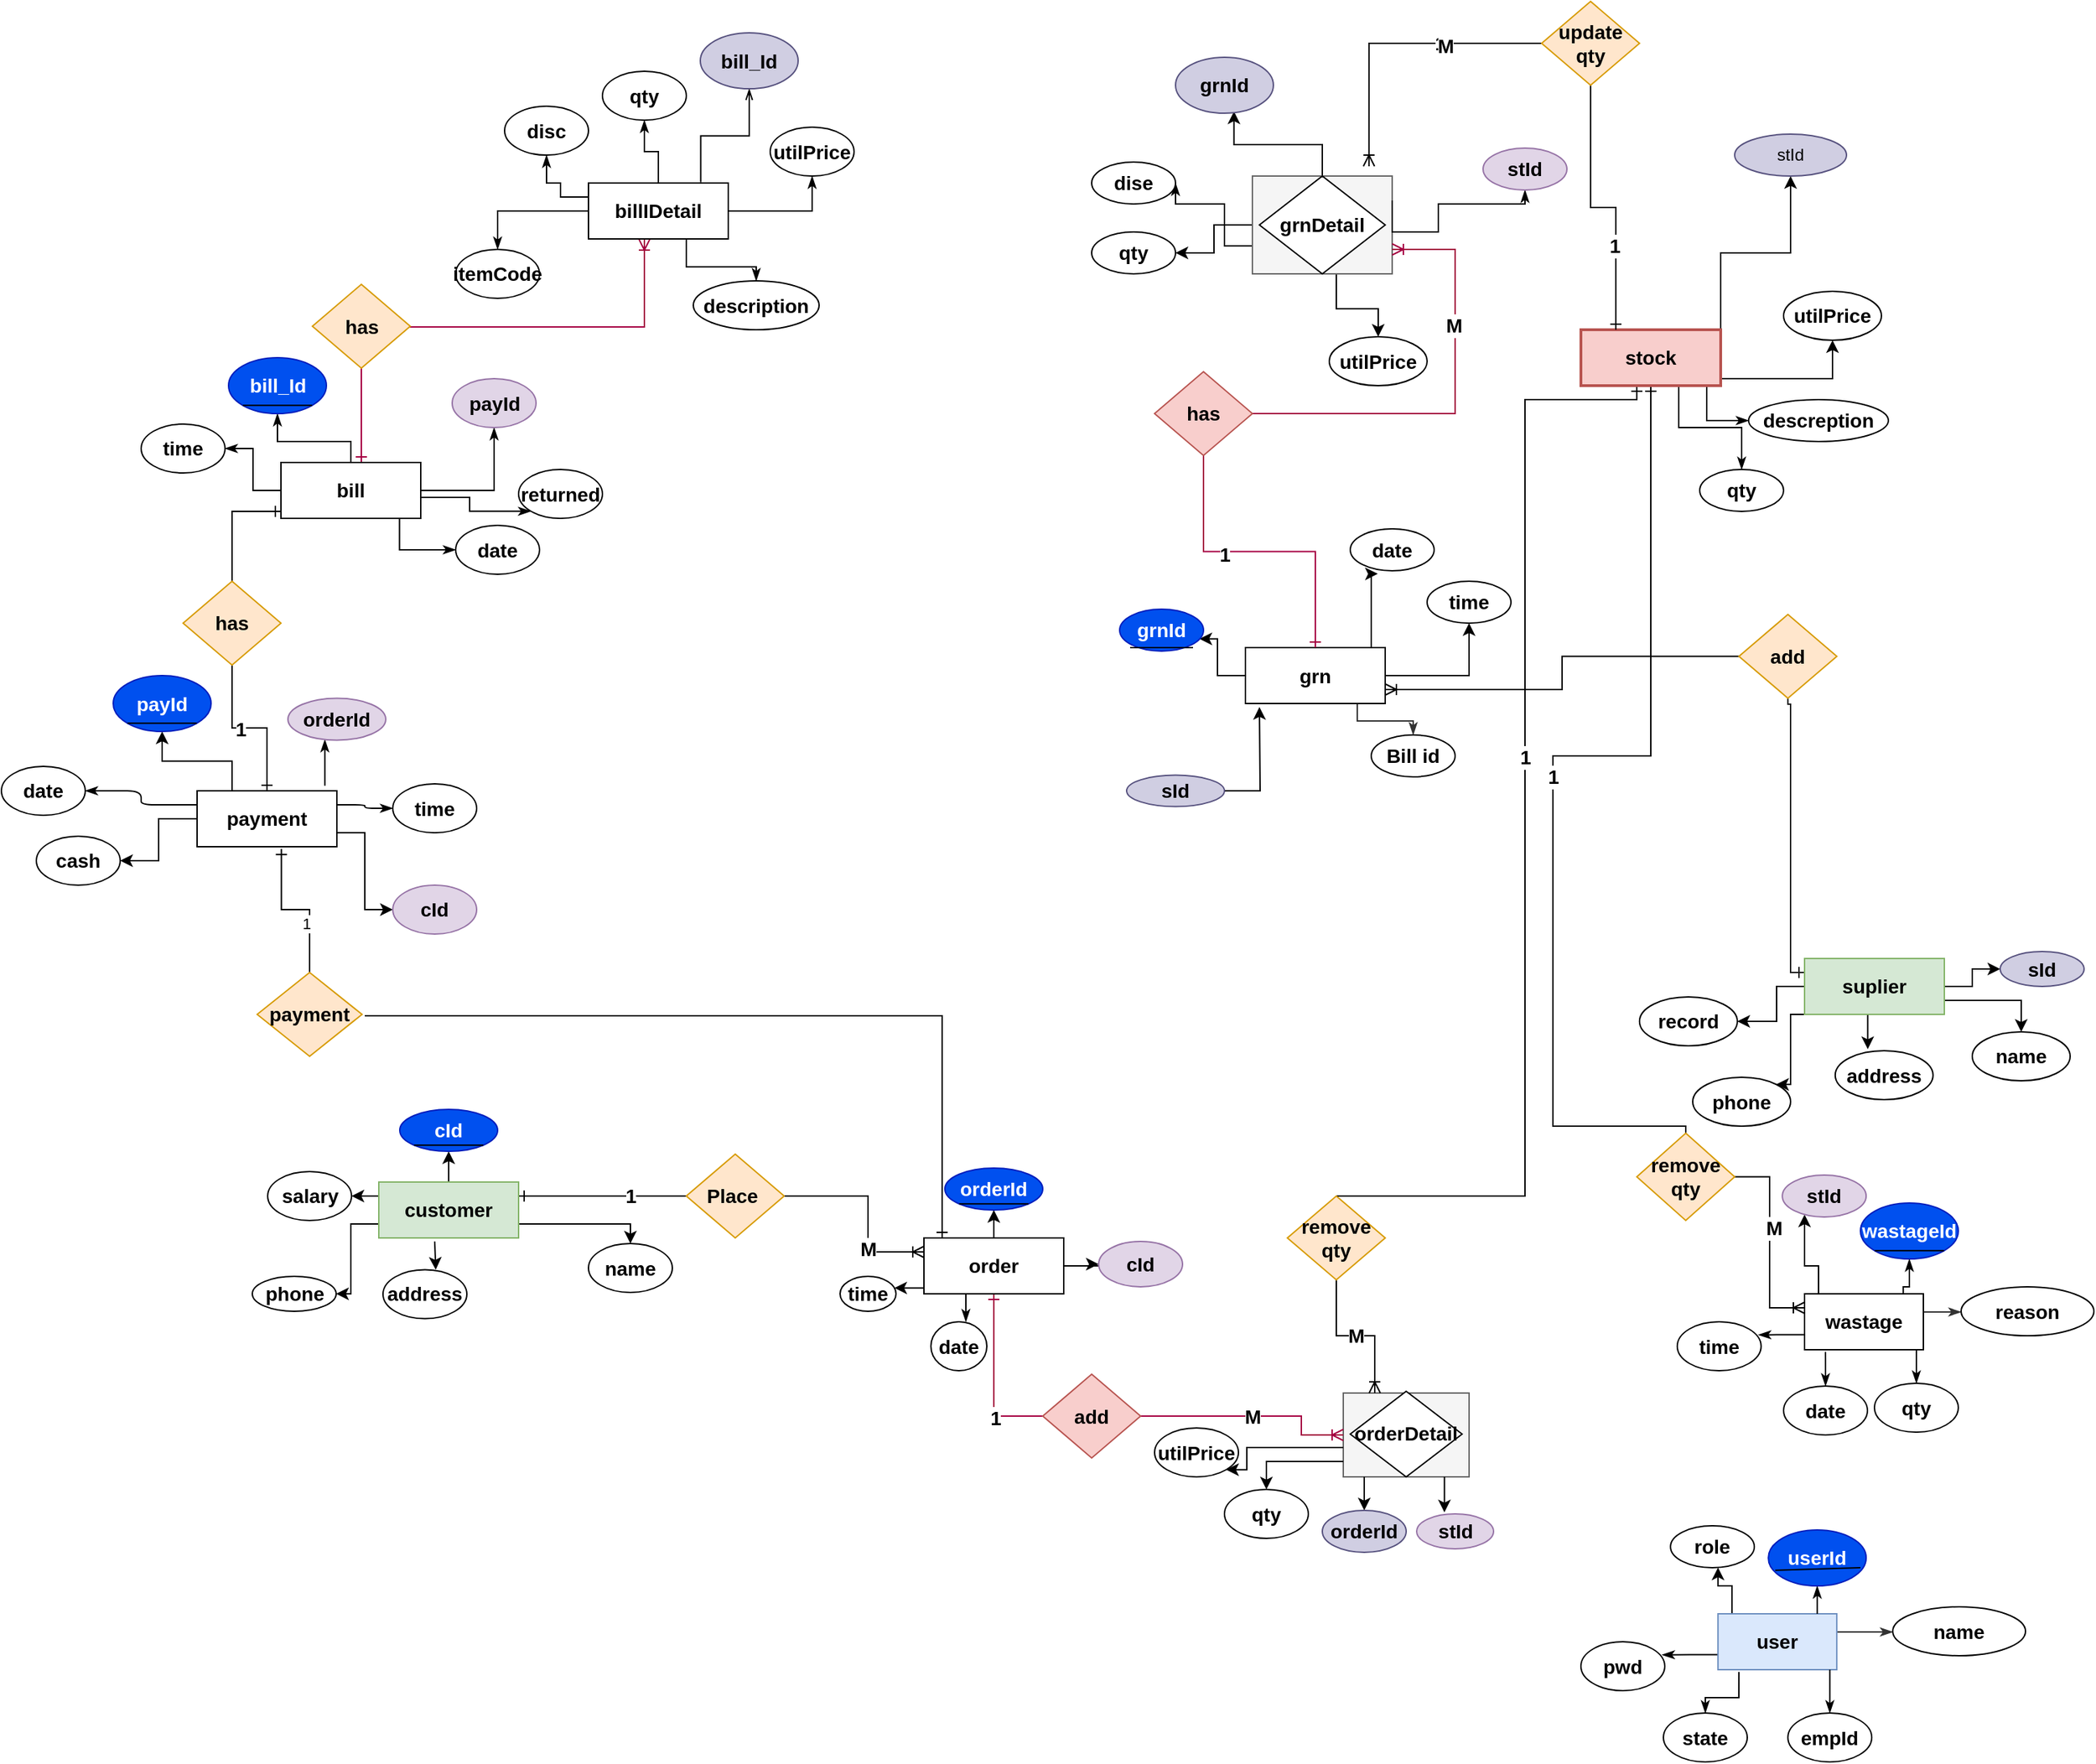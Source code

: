 <mxfile version="20.3.0" type="device"><diagram id="_FUsxDc-RJrUPtjsAqpB" name="Page-1"><mxGraphModel dx="3215" dy="2578" grid="1" gridSize="10" guides="1" tooltips="1" connect="1" arrows="1" fold="1" page="1" pageScale="1" pageWidth="850" pageHeight="1100" math="0" shadow="0"><root><mxCell id="0"/><mxCell id="1" parent="0"/><mxCell id="CXdO2Plfh5dkuYIugJPj-1" value="" style="whiteSpace=wrap;html=1;fillColor=#f5f5f5;strokeColor=#666666;fontColor=#333333;rounded=0;fontStyle=1;fontSize=14;fontFamily=Helvetica;" parent="1" vertex="1"><mxGeometry x="450" y="771" width="90" height="60" as="geometry"/></mxCell><mxCell id="CXdO2Plfh5dkuYIugJPj-2" value="orderDetail" style="rhombus;whiteSpace=wrap;html=1;rounded=0;fontStyle=1;fontSize=14;fontFamily=Helvetica;" parent="1" vertex="1"><mxGeometry x="455" y="769.75" width="80" height="61.25" as="geometry"/></mxCell><mxCell id="CXdO2Plfh5dkuYIugJPj-3" style="edgeStyle=orthogonalEdgeStyle;orthogonalLoop=1;jettySize=auto;html=1;startArrow=none;startFill=0;endArrow=classic;endFill=1;rounded=0;fontStyle=1;fontSize=14;fontFamily=Helvetica;" parent="1" source="CXdO2Plfh5dkuYIugJPj-9" target="CXdO2Plfh5dkuYIugJPj-101" edge="1"><mxGeometry relative="1" as="geometry"/></mxCell><mxCell id="CXdO2Plfh5dkuYIugJPj-4" style="edgeStyle=orthogonalEdgeStyle;orthogonalLoop=1;jettySize=auto;html=1;entryX=0;entryY=0.5;entryDx=0;entryDy=0;startArrow=ERone;startFill=0;endArrow=none;endFill=0;fillColor=#d80073;strokeColor=#A50040;rounded=0;fontStyle=1;fontSize=14;fontFamily=Helvetica;" parent="1" source="CXdO2Plfh5dkuYIugJPj-9" target="CXdO2Plfh5dkuYIugJPj-105" edge="1"><mxGeometry relative="1" as="geometry"/></mxCell><mxCell id="CXdO2Plfh5dkuYIugJPj-5" value="1" style="edgeLabel;html=1;align=center;verticalAlign=middle;resizable=0;points=[];rounded=0;fontStyle=1;fontSize=14;fontFamily=Helvetica;" parent="CXdO2Plfh5dkuYIugJPj-4" vertex="1" connectable="0"><mxGeometry x="0.437" y="-1" relative="1" as="geometry"><mxPoint as="offset"/></mxGeometry></mxCell><mxCell id="CXdO2Plfh5dkuYIugJPj-6" style="edgeStyle=orthogonalEdgeStyle;orthogonalLoop=1;jettySize=auto;html=1;startArrow=none;startFill=0;endArrow=classic;endFill=1;rounded=0;fontStyle=1;fontSize=14;fontFamily=Helvetica;" parent="1" source="CXdO2Plfh5dkuYIugJPj-9" target="CXdO2Plfh5dkuYIugJPj-107" edge="1"><mxGeometry relative="1" as="geometry"><Array as="points"><mxPoint x="110" y="690"/></Array></mxGeometry></mxCell><mxCell id="CXdO2Plfh5dkuYIugJPj-7" style="edgeStyle=orthogonalEdgeStyle;orthogonalLoop=1;jettySize=auto;html=1;startArrow=none;startFill=0;endArrow=classic;endFill=1;rounded=0;fontStyle=1;fontSize=14;fontFamily=Helvetica;" parent="1" source="CXdO2Plfh5dkuYIugJPj-9" target="CXdO2Plfh5dkuYIugJPj-108" edge="1"><mxGeometry relative="1" as="geometry"><mxPoint x="290" y="640" as="targetPoint"/></mxGeometry></mxCell><mxCell id="CXdO2Plfh5dkuYIugJPj-8" style="edgeStyle=orthogonalEdgeStyle;rounded=0;orthogonalLoop=1;jettySize=auto;html=1;entryX=0.646;entryY=-0.019;entryDx=0;entryDy=0;entryPerimeter=0;endArrow=classicThin;endFill=1;fontStyle=1;fontSize=14;fontFamily=Helvetica;" parent="1" source="CXdO2Plfh5dkuYIugJPj-9" target="CXdO2Plfh5dkuYIugJPj-106" edge="1"><mxGeometry relative="1" as="geometry"><Array as="points"><mxPoint x="180" y="720"/><mxPoint x="181" y="720"/></Array></mxGeometry></mxCell><mxCell id="trggfDJJSqFePxWEyM4D-2" value="" style="edgeStyle=orthogonalEdgeStyle;rounded=0;orthogonalLoop=1;jettySize=auto;html=1;" edge="1" parent="1" source="CXdO2Plfh5dkuYIugJPj-9"><mxGeometry relative="1" as="geometry"><mxPoint x="320" y="680" as="targetPoint"/></mxGeometry></mxCell><mxCell id="CXdO2Plfh5dkuYIugJPj-9" value="order" style="whiteSpace=wrap;html=1;rounded=0;fontStyle=1;fontSize=14;fontFamily=Helvetica;" parent="1" vertex="1"><mxGeometry x="150" y="660" width="100" height="40" as="geometry"/></mxCell><mxCell id="CXdO2Plfh5dkuYIugJPj-10" style="edgeStyle=orthogonalEdgeStyle;orthogonalLoop=1;jettySize=auto;html=1;entryX=0.5;entryY=0;entryDx=0;entryDy=0;startArrow=none;startFill=0;endArrow=classic;endFill=1;rounded=0;fontStyle=1;fontSize=14;fontFamily=Helvetica;" parent="1" source="CXdO2Plfh5dkuYIugJPj-1" target="CXdO2Plfh5dkuYIugJPj-96" edge="1"><mxGeometry relative="1" as="geometry"><Array as="points"><mxPoint x="465" y="840"/><mxPoint x="465" y="840"/></Array></mxGeometry></mxCell><mxCell id="CXdO2Plfh5dkuYIugJPj-11" style="edgeStyle=orthogonalEdgeStyle;orthogonalLoop=1;jettySize=auto;html=1;entryX=0.361;entryY=-0.043;entryDx=0;entryDy=0;entryPerimeter=0;startArrow=none;startFill=0;endArrow=classic;endFill=1;rounded=0;fontStyle=1;fontSize=14;fontFamily=Helvetica;" parent="1" source="CXdO2Plfh5dkuYIugJPj-1" target="CXdO2Plfh5dkuYIugJPj-98" edge="1"><mxGeometry relative="1" as="geometry"><Array as="points"><mxPoint x="517" y="830"/><mxPoint x="517" y="830"/></Array></mxGeometry></mxCell><mxCell id="CXdO2Plfh5dkuYIugJPj-12" style="edgeStyle=orthogonalEdgeStyle;orthogonalLoop=1;jettySize=auto;html=1;startArrow=none;startFill=0;endArrow=classic;endFill=1;rounded=0;fontStyle=1;fontSize=14;fontFamily=Helvetica;" parent="1" source="CXdO2Plfh5dkuYIugJPj-1" target="CXdO2Plfh5dkuYIugJPj-99" edge="1"><mxGeometry relative="1" as="geometry"><Array as="points"><mxPoint x="395" y="820"/></Array></mxGeometry></mxCell><mxCell id="CXdO2Plfh5dkuYIugJPj-13" style="edgeStyle=orthogonalEdgeStyle;orthogonalLoop=1;jettySize=auto;html=1;entryX=1;entryY=1;entryDx=0;entryDy=0;startArrow=none;startFill=0;endArrow=classic;endFill=1;rounded=0;fontStyle=1;fontSize=14;fontFamily=Helvetica;" parent="1" source="CXdO2Plfh5dkuYIugJPj-1" target="CXdO2Plfh5dkuYIugJPj-100" edge="1"><mxGeometry relative="1" as="geometry"><Array as="points"><mxPoint x="381" y="810"/><mxPoint x="381" y="826"/></Array></mxGeometry></mxCell><mxCell id="CXdO2Plfh5dkuYIugJPj-14" value="1" style="edgeStyle=orthogonalEdgeStyle;orthogonalLoop=1;jettySize=auto;html=1;entryX=0.5;entryY=0;entryDx=0;entryDy=0;startArrow=ERone;startFill=0;endArrow=none;endFill=0;rounded=0;fontStyle=1;fontSize=14;fontFamily=Helvetica;" parent="1" source="CXdO2Plfh5dkuYIugJPj-46" target="CXdO2Plfh5dkuYIugJPj-93" edge="1"><mxGeometry relative="1" as="geometry"><mxPoint x="500" y="500" as="sourcePoint"/><Array as="points"><mxPoint x="670" y="315"/><mxPoint x="600" y="315"/><mxPoint x="600" y="580"/></Array></mxGeometry></mxCell><mxCell id="CXdO2Plfh5dkuYIugJPj-15" style="edgeStyle=orthogonalEdgeStyle;orthogonalLoop=1;jettySize=auto;html=1;entryX=0.5;entryY=0;entryDx=0;entryDy=0;startArrow=ERone;startFill=0;endArrow=none;endFill=0;rounded=0;fontStyle=1;fontSize=14;fontFamily=Helvetica;exitX=0.4;exitY=1;exitDx=0;exitDy=0;exitPerimeter=0;" parent="1" source="CXdO2Plfh5dkuYIugJPj-46" target="CXdO2Plfh5dkuYIugJPj-95" edge="1"><mxGeometry relative="1" as="geometry"><Array as="points"><mxPoint x="660" y="60"/><mxPoint x="580" y="60"/><mxPoint x="580" y="630"/></Array><mxPoint x="445" y="520" as="sourcePoint"/></mxGeometry></mxCell><mxCell id="CXdO2Plfh5dkuYIugJPj-16" value="1" style="edgeLabel;html=1;align=center;verticalAlign=middle;resizable=0;points=[];rounded=0;fontStyle=1;fontSize=14;fontFamily=Helvetica;" parent="CXdO2Plfh5dkuYIugJPj-15" vertex="1" connectable="0"><mxGeometry x="-0.129" relative="1" as="geometry"><mxPoint as="offset"/></mxGeometry></mxCell><mxCell id="CXdO2Plfh5dkuYIugJPj-17" style="edgeStyle=orthogonalEdgeStyle;orthogonalLoop=1;jettySize=auto;html=1;startArrow=none;startFill=0;endArrow=classicThin;endFill=1;rounded=0;fontStyle=1;fontSize=14;fontFamily=Helvetica;" parent="1" source="CXdO2Plfh5dkuYIugJPj-20" target="CXdO2Plfh5dkuYIugJPj-135" edge="1"><mxGeometry relative="1" as="geometry"/></mxCell><mxCell id="CXdO2Plfh5dkuYIugJPj-18" style="edgeStyle=orthogonalEdgeStyle;orthogonalLoop=1;jettySize=auto;html=1;startArrow=ERone;startFill=0;endArrow=none;endFill=0;fillColor=#d80073;strokeColor=#A50040;rounded=0;fontStyle=1;fontSize=14;fontFamily=Helvetica;" parent="1" source="CXdO2Plfh5dkuYIugJPj-20" target="CXdO2Plfh5dkuYIugJPj-160" edge="1"><mxGeometry relative="1" as="geometry"><Array as="points"><mxPoint x="-252.5" y="87.5"/><mxPoint x="-252.5" y="87.5"/></Array></mxGeometry></mxCell><mxCell id="CXdO2Plfh5dkuYIugJPj-19" style="edgeStyle=orthogonalEdgeStyle;rounded=0;orthogonalLoop=1;jettySize=auto;html=1;entryX=0;entryY=1;entryDx=0;entryDy=0;startArrow=none;startFill=0;endArrow=classicThin;endFill=1;fontStyle=1;fontSize=14;fontFamily=Helvetica;" parent="1" source="CXdO2Plfh5dkuYIugJPj-20" target="CXdO2Plfh5dkuYIugJPj-168" edge="1"><mxGeometry relative="1" as="geometry"><Array as="points"><mxPoint x="-175" y="130"/><mxPoint x="-175" y="140"/></Array></mxGeometry></mxCell><mxCell id="CXdO2Plfh5dkuYIugJPj-20" value="bill" style="whiteSpace=wrap;html=1;rounded=0;fontStyle=1;fontSize=14;fontFamily=Helvetica;" parent="1" vertex="1"><mxGeometry x="-310" y="105" width="100" height="40" as="geometry"/></mxCell><mxCell id="CXdO2Plfh5dkuYIugJPj-21" style="edgeStyle=orthogonalEdgeStyle;orthogonalLoop=1;jettySize=auto;html=1;entryX=0.5;entryY=1;entryDx=0;entryDy=0;startArrow=none;startFill=0;endArrow=classic;endFill=1;rounded=0;fontStyle=1;fontSize=14;fontFamily=Helvetica;" parent="1" source="CXdO2Plfh5dkuYIugJPj-28" target="CXdO2Plfh5dkuYIugJPj-109" edge="1"><mxGeometry relative="1" as="geometry"/></mxCell><mxCell id="CXdO2Plfh5dkuYIugJPj-22" style="edgeStyle=orthogonalEdgeStyle;orthogonalLoop=1;jettySize=auto;html=1;entryX=1;entryY=0.5;entryDx=0;entryDy=0;startArrow=none;startFill=0;endArrow=classic;endFill=1;rounded=0;fontStyle=1;fontSize=14;fontFamily=Helvetica;" parent="1" source="CXdO2Plfh5dkuYIugJPj-28" target="CXdO2Plfh5dkuYIugJPj-114" edge="1"><mxGeometry relative="1" as="geometry"><Array as="points"><mxPoint x="-240" y="630"/><mxPoint x="-240" y="630"/></Array></mxGeometry></mxCell><mxCell id="CXdO2Plfh5dkuYIugJPj-23" style="edgeStyle=orthogonalEdgeStyle;orthogonalLoop=1;jettySize=auto;html=1;entryX=1;entryY=0.5;entryDx=0;entryDy=0;startArrow=none;startFill=0;endArrow=classic;endFill=1;rounded=0;fontStyle=1;fontSize=14;fontFamily=Helvetica;exitX=0;exitY=0.75;exitDx=0;exitDy=0;" parent="1" source="CXdO2Plfh5dkuYIugJPj-28" target="CXdO2Plfh5dkuYIugJPj-113" edge="1"><mxGeometry relative="1" as="geometry"><Array as="points"><mxPoint x="-260" y="650"/><mxPoint x="-260" y="700"/></Array><mxPoint x="-236.966" y="660" as="sourcePoint"/><mxPoint x="-267.0" y="700" as="targetPoint"/></mxGeometry></mxCell><mxCell id="CXdO2Plfh5dkuYIugJPj-24" style="edgeStyle=orthogonalEdgeStyle;orthogonalLoop=1;jettySize=auto;html=1;startArrow=none;startFill=0;endArrow=classic;endFill=1;rounded=0;fontStyle=1;fontSize=14;fontFamily=Helvetica;entryX=0.629;entryY=-0.001;entryDx=0;entryDy=0;entryPerimeter=0;exitX=0.4;exitY=1.063;exitDx=0;exitDy=0;exitPerimeter=0;" parent="1" source="CXdO2Plfh5dkuYIugJPj-28" target="CXdO2Plfh5dkuYIugJPj-112" edge="1"><mxGeometry relative="1" as="geometry"><Array as="points"/><mxPoint x="-199.966" y="637" as="sourcePoint"/><mxPoint x="-190.02" y="711.75" as="targetPoint"/></mxGeometry></mxCell><mxCell id="CXdO2Plfh5dkuYIugJPj-25" style="edgeStyle=orthogonalEdgeStyle;orthogonalLoop=1;jettySize=auto;html=1;startArrow=none;startFill=0;endArrow=classic;endFill=1;rounded=0;fontStyle=1;fontSize=14;fontFamily=Helvetica;" parent="1" source="CXdO2Plfh5dkuYIugJPj-28" target="CXdO2Plfh5dkuYIugJPj-111" edge="1"><mxGeometry relative="1" as="geometry"><Array as="points"><mxPoint x="-60" y="650"/></Array></mxGeometry></mxCell><mxCell id="CXdO2Plfh5dkuYIugJPj-26" style="edgeStyle=orthogonalEdgeStyle;orthogonalLoop=1;jettySize=auto;html=1;startArrow=ERone;startFill=0;endArrow=none;endFill=0;rounded=0;fontStyle=1;fontSize=14;fontFamily=Helvetica;" parent="1" source="CXdO2Plfh5dkuYIugJPj-28" target="CXdO2Plfh5dkuYIugJPj-117" edge="1"><mxGeometry relative="1" as="geometry"><Array as="points"><mxPoint x="-80" y="630"/><mxPoint x="-80" y="630"/></Array></mxGeometry></mxCell><mxCell id="CXdO2Plfh5dkuYIugJPj-27" value="1" style="edgeLabel;html=1;align=center;verticalAlign=middle;resizable=0;points=[];rounded=0;fontStyle=1;fontSize=14;fontFamily=Helvetica;" parent="CXdO2Plfh5dkuYIugJPj-26" vertex="1" connectable="0"><mxGeometry x="0.324" relative="1" as="geometry"><mxPoint as="offset"/></mxGeometry></mxCell><mxCell id="CXdO2Plfh5dkuYIugJPj-28" value="customer" style="whiteSpace=wrap;html=1;fillColor=#d5e8d4;strokeColor=#82b366;rounded=0;fontStyle=1;fontSize=14;fontFamily=Helvetica;" parent="1" vertex="1"><mxGeometry x="-240" y="620" width="100" height="40" as="geometry"/></mxCell><mxCell id="CXdO2Plfh5dkuYIugJPj-29" value="payment" style="whiteSpace=wrap;html=1;rounded=0;fontStyle=1;fontSize=14;fontFamily=Helvetica;" parent="1" vertex="1"><mxGeometry x="-370" y="340" width="100" height="40" as="geometry"/></mxCell><mxCell id="CXdO2Plfh5dkuYIugJPj-30" style="edgeStyle=orthogonalEdgeStyle;orthogonalLoop=1;jettySize=auto;html=1;rounded=0;fontStyle=1;fontSize=14;fontFamily=Helvetica;" parent="1" source="CXdO2Plfh5dkuYIugJPj-36" target="CXdO2Plfh5dkuYIugJPj-50" edge="1"><mxGeometry relative="1" as="geometry"/></mxCell><mxCell id="CXdO2Plfh5dkuYIugJPj-31" style="edgeStyle=orthogonalEdgeStyle;orthogonalLoop=1;jettySize=auto;html=1;entryX=0.333;entryY=-0.033;entryDx=0;entryDy=0;entryPerimeter=0;rounded=0;fontStyle=1;fontSize=14;fontFamily=Helvetica;" parent="1" source="CXdO2Plfh5dkuYIugJPj-36" target="CXdO2Plfh5dkuYIugJPj-52" edge="1"><mxGeometry relative="1" as="geometry"><Array as="points"><mxPoint x="825" y="520"/></Array></mxGeometry></mxCell><mxCell id="CXdO2Plfh5dkuYIugJPj-32" style="edgeStyle=orthogonalEdgeStyle;orthogonalLoop=1;jettySize=auto;html=1;rounded=0;fontStyle=1;fontSize=14;fontFamily=Helvetica;" parent="1" source="CXdO2Plfh5dkuYIugJPj-36" target="CXdO2Plfh5dkuYIugJPj-51" edge="1"><mxGeometry relative="1" as="geometry"><Array as="points"><mxPoint x="935" y="490"/></Array></mxGeometry></mxCell><mxCell id="CXdO2Plfh5dkuYIugJPj-33" style="edgeStyle=orthogonalEdgeStyle;orthogonalLoop=1;jettySize=auto;html=1;entryX=1;entryY=0.5;entryDx=0;entryDy=0;rounded=0;fontStyle=1;fontSize=14;fontFamily=Helvetica;" parent="1" source="CXdO2Plfh5dkuYIugJPj-36" target="CXdO2Plfh5dkuYIugJPj-54" edge="1"><mxGeometry relative="1" as="geometry"><Array as="points"><mxPoint x="760" y="480"/><mxPoint x="760" y="505"/></Array></mxGeometry></mxCell><mxCell id="CXdO2Plfh5dkuYIugJPj-34" style="edgeStyle=orthogonalEdgeStyle;orthogonalLoop=1;jettySize=auto;html=1;entryX=1;entryY=0;entryDx=0;entryDy=0;rounded=0;fontStyle=1;fontSize=14;fontFamily=Helvetica;" parent="1" source="CXdO2Plfh5dkuYIugJPj-36" target="CXdO2Plfh5dkuYIugJPj-53" edge="1"><mxGeometry relative="1" as="geometry"><Array as="points"><mxPoint x="770" y="500"/><mxPoint x="770" y="550"/></Array></mxGeometry></mxCell><mxCell id="CXdO2Plfh5dkuYIugJPj-35" style="edgeStyle=orthogonalEdgeStyle;orthogonalLoop=1;jettySize=auto;html=1;startArrow=ERone;startFill=0;endArrow=none;endFill=0;fillColor=#f8cecc;strokeColor=#1A1A1A;rounded=0;fontStyle=1;fontSize=14;fontFamily=Helvetica;exitX=0;exitY=0.25;exitDx=0;exitDy=0;entryX=0.5;entryY=1;entryDx=0;entryDy=0;" parent="1" source="CXdO2Plfh5dkuYIugJPj-36" target="CXdO2Plfh5dkuYIugJPj-190" edge="1"><mxGeometry relative="1" as="geometry"><Array as="points"><mxPoint x="770" y="470"/><mxPoint x="770" y="278"/></Array><mxPoint x="740" y="470" as="sourcePoint"/><mxPoint x="730" y="268" as="targetPoint"/></mxGeometry></mxCell><mxCell id="CXdO2Plfh5dkuYIugJPj-36" value="suplier" style="whiteSpace=wrap;html=1;fillColor=#d5e8d4;strokeColor=#82b366;rounded=0;fontStyle=1;fontSize=14;fontFamily=Helvetica;" parent="1" vertex="1"><mxGeometry x="780" y="460" width="100" height="40" as="geometry"/></mxCell><mxCell id="CXdO2Plfh5dkuYIugJPj-37" style="edgeStyle=orthogonalEdgeStyle;orthogonalLoop=1;jettySize=auto;html=1;endArrow=classic;endFill=1;rounded=0;fontStyle=1;fontSize=14;fontFamily=Helvetica;" parent="1" source="CXdO2Plfh5dkuYIugJPj-41" target="CXdO2Plfh5dkuYIugJPj-83" edge="1"><mxGeometry relative="1" as="geometry"><Array as="points"><mxPoint x="790" y="680"/><mxPoint x="780" y="680"/></Array></mxGeometry></mxCell><mxCell id="CXdO2Plfh5dkuYIugJPj-38" style="edgeStyle=orthogonalEdgeStyle;orthogonalLoop=1;jettySize=auto;html=1;startArrow=none;startFill=0;endArrow=classicThin;endFill=1;rounded=0;fontStyle=1;fontSize=14;fontFamily=Helvetica;exitX=0.176;exitY=1.04;exitDx=0;exitDy=0;exitPerimeter=0;" parent="1" source="CXdO2Plfh5dkuYIugJPj-41" target="CXdO2Plfh5dkuYIugJPj-89" edge="1"><mxGeometry relative="1" as="geometry"><mxPoint x="800" y="800" as="targetPoint"/><Array as="points"/></mxGeometry></mxCell><mxCell id="CXdO2Plfh5dkuYIugJPj-39" style="edgeStyle=orthogonalEdgeStyle;orthogonalLoop=1;jettySize=auto;html=1;entryX=0.968;entryY=0.267;entryDx=0;entryDy=0;entryPerimeter=0;startArrow=none;startFill=0;endArrow=classicThin;endFill=1;rounded=0;fontStyle=1;fontSize=14;fontFamily=Helvetica;" parent="1" source="CXdO2Plfh5dkuYIugJPj-41" target="CXdO2Plfh5dkuYIugJPj-90" edge="1"><mxGeometry relative="1" as="geometry"><Array as="points"><mxPoint x="760" y="729"/></Array></mxGeometry></mxCell><mxCell id="CXdO2Plfh5dkuYIugJPj-40" style="edgeStyle=orthogonalEdgeStyle;rounded=0;orthogonalLoop=1;jettySize=auto;html=1;strokeColor=#333333;startArrow=none;startFill=0;endArrow=classicThin;endFill=1;fontStyle=1;fontSize=14;fontFamily=Helvetica;" parent="1" source="CXdO2Plfh5dkuYIugJPj-41" target="CXdO2Plfh5dkuYIugJPj-169" edge="1"><mxGeometry relative="1" as="geometry"><Array as="points"><mxPoint x="880" y="713"/><mxPoint x="880" y="713"/></Array></mxGeometry></mxCell><mxCell id="CXdO2Plfh5dkuYIugJPj-41" value="wastage" style="whiteSpace=wrap;html=1;rounded=0;fontStyle=1;fontSize=14;fontFamily=Helvetica;" parent="1" vertex="1"><mxGeometry x="780" y="700" width="85" height="40" as="geometry"/></mxCell><mxCell id="CXdO2Plfh5dkuYIugJPj-43" style="edgeStyle=orthogonalEdgeStyle;orthogonalLoop=1;jettySize=auto;html=1;exitX=1;exitY=0.5;exitDx=0;exitDy=0;rounded=0;fontStyle=1;fontSize=14;fontFamily=Helvetica;" parent="1" source="CXdO2Plfh5dkuYIugJPj-46" target="CXdO2Plfh5dkuYIugJPj-49" edge="1"><mxGeometry relative="1" as="geometry"><Array as="points"><mxPoint x="800" y="45"/></Array></mxGeometry></mxCell><mxCell id="CXdO2Plfh5dkuYIugJPj-44" style="edgeStyle=orthogonalEdgeStyle;orthogonalLoop=1;jettySize=auto;html=1;entryX=0;entryY=0.5;entryDx=0;entryDy=0;startArrow=none;startFill=0;endArrow=classicThin;endFill=1;rounded=0;fontStyle=1;fontSize=14;fontFamily=Helvetica;" parent="1" source="CXdO2Plfh5dkuYIugJPj-46" target="CXdO2Plfh5dkuYIugJPj-48" edge="1"><mxGeometry relative="1" as="geometry"><Array as="points"><mxPoint x="710" y="75"/></Array></mxGeometry></mxCell><mxCell id="CXdO2Plfh5dkuYIugJPj-45" style="edgeStyle=orthogonalEdgeStyle;rounded=0;orthogonalLoop=1;jettySize=auto;html=1;endArrow=classicThin;endFill=1;" parent="1" source="CXdO2Plfh5dkuYIugJPj-46" target="CXdO2Plfh5dkuYIugJPj-187" edge="1"><mxGeometry relative="1" as="geometry"><Array as="points"><mxPoint x="690" y="80"/><mxPoint x="735" y="80"/></Array></mxGeometry></mxCell><mxCell id="trggfDJJSqFePxWEyM4D-4" style="edgeStyle=orthogonalEdgeStyle;rounded=0;orthogonalLoop=1;jettySize=auto;html=1;exitX=1;exitY=0;exitDx=0;exitDy=0;" edge="1" parent="1" source="CXdO2Plfh5dkuYIugJPj-46" target="trggfDJJSqFePxWEyM4D-5"><mxGeometry relative="1" as="geometry"><mxPoint x="790" y="-90" as="targetPoint"/></mxGeometry></mxCell><mxCell id="CXdO2Plfh5dkuYIugJPj-46" value="stock" style="whiteSpace=wrap;html=1;strokeWidth=2;fillColor=#f8cecc;strokeColor=#b85450;rounded=0;fontStyle=1;fontSize=14;fontFamily=Helvetica;" parent="1" vertex="1"><mxGeometry x="620" y="10" width="100" height="40" as="geometry"/></mxCell><mxCell id="CXdO2Plfh5dkuYIugJPj-48" value="descreption" style="ellipse;whiteSpace=wrap;html=1;rounded=0;fontStyle=1;fontSize=14;fontFamily=Helvetica;" parent="1" vertex="1"><mxGeometry x="739.97" y="60" width="100" height="30" as="geometry"/></mxCell><mxCell id="CXdO2Plfh5dkuYIugJPj-49" value="utilPrice" style="ellipse;whiteSpace=wrap;html=1;rounded=0;fontStyle=1;fontSize=14;fontFamily=Helvetica;" parent="1" vertex="1"><mxGeometry x="765" y="-17.5" width="70" height="35" as="geometry"/></mxCell><mxCell id="CXdO2Plfh5dkuYIugJPj-50" value="sId" style="ellipse;whiteSpace=wrap;html=1;fillColor=#d0cee2;strokeColor=#56517e;rounded=0;fontStyle=1;fontSize=14;fontFamily=Helvetica;" parent="1" vertex="1"><mxGeometry x="919.97" y="455" width="60" height="25" as="geometry"/></mxCell><mxCell id="CXdO2Plfh5dkuYIugJPj-51" value="name" style="ellipse;whiteSpace=wrap;html=1;rounded=0;fontStyle=1;fontSize=14;fontFamily=Helvetica;" parent="1" vertex="1"><mxGeometry x="900" y="512.5" width="70" height="35" as="geometry"/></mxCell><mxCell id="CXdO2Plfh5dkuYIugJPj-52" value="address" style="ellipse;whiteSpace=wrap;html=1;rounded=0;fontStyle=1;fontSize=14;fontFamily=Helvetica;" parent="1" vertex="1"><mxGeometry x="801.92" y="526" width="70" height="35" as="geometry"/></mxCell><mxCell id="CXdO2Plfh5dkuYIugJPj-53" value="phone" style="ellipse;whiteSpace=wrap;html=1;rounded=0;fontStyle=1;fontSize=14;fontFamily=Helvetica;" parent="1" vertex="1"><mxGeometry x="700" y="545" width="70" height="35" as="geometry"/></mxCell><mxCell id="CXdO2Plfh5dkuYIugJPj-54" value="record" style="ellipse;whiteSpace=wrap;html=1;rounded=0;fontStyle=1;fontSize=14;fontFamily=Helvetica;" parent="1" vertex="1"><mxGeometry x="661.92" y="487.5" width="70" height="35" as="geometry"/></mxCell><mxCell id="CXdO2Plfh5dkuYIugJPj-55" style="edgeStyle=orthogonalEdgeStyle;orthogonalLoop=1;jettySize=auto;html=1;entryX=0.952;entryY=0.707;entryDx=0;entryDy=0;entryPerimeter=0;rounded=0;fontStyle=1;fontSize=14;fontFamily=Helvetica;" parent="1" source="CXdO2Plfh5dkuYIugJPj-60" target="CXdO2Plfh5dkuYIugJPj-61" edge="1"><mxGeometry relative="1" as="geometry"/></mxCell><mxCell id="CXdO2Plfh5dkuYIugJPj-56" style="edgeStyle=orthogonalEdgeStyle;orthogonalLoop=1;jettySize=auto;html=1;rounded=0;fontStyle=1;fontSize=14;fontFamily=Helvetica;" parent="1" source="CXdO2Plfh5dkuYIugJPj-60" target="CXdO2Plfh5dkuYIugJPj-63" edge="1"><mxGeometry relative="1" as="geometry"/></mxCell><mxCell id="CXdO2Plfh5dkuYIugJPj-57" style="edgeStyle=orthogonalEdgeStyle;orthogonalLoop=1;jettySize=auto;html=1;entryX=0.328;entryY=1.072;entryDx=0;entryDy=0;entryPerimeter=0;rounded=0;fontStyle=1;fontSize=14;fontFamily=Helvetica;" parent="1" source="CXdO2Plfh5dkuYIugJPj-60" target="CXdO2Plfh5dkuYIugJPj-62" edge="1"><mxGeometry relative="1" as="geometry"><Array as="points"><mxPoint x="470" y="185"/></Array></mxGeometry></mxCell><mxCell id="CXdO2Plfh5dkuYIugJPj-58" style="edgeStyle=orthogonalEdgeStyle;rounded=0;orthogonalLoop=1;jettySize=auto;html=1;entryX=0.5;entryY=0;entryDx=0;entryDy=0;strokeColor=#333333;startArrow=none;startFill=0;endArrow=classicThin;endFill=1;fontStyle=1;fontSize=14;fontFamily=Helvetica;" parent="1" source="CXdO2Plfh5dkuYIugJPj-60" target="CXdO2Plfh5dkuYIugJPj-170" edge="1"><mxGeometry relative="1" as="geometry"><Array as="points"><mxPoint x="460" y="290"/><mxPoint x="500" y="290"/></Array></mxGeometry></mxCell><mxCell id="CXdO2Plfh5dkuYIugJPj-60" value="grn" style="whiteSpace=wrap;html=1;rounded=0;fontStyle=1;fontSize=14;fontFamily=Helvetica;" parent="1" vertex="1"><mxGeometry x="380" y="237.5" width="100" height="40" as="geometry"/></mxCell><mxCell id="CXdO2Plfh5dkuYIugJPj-61" value="grnId" style="ellipse;whiteSpace=wrap;html=1;fillColor=#0050ef;strokeColor=#001DBC;rounded=0;fontStyle=1;fontSize=14;fontFamily=Helvetica;fontColor=#ffffff;" parent="1" vertex="1"><mxGeometry x="290" y="210" width="60" height="30" as="geometry"/></mxCell><mxCell id="CXdO2Plfh5dkuYIugJPj-62" value="date" style="ellipse;whiteSpace=wrap;html=1;rounded=0;fontStyle=1;fontSize=14;fontFamily=Helvetica;" parent="1" vertex="1"><mxGeometry x="455" y="152.5" width="60" height="30" as="geometry"/></mxCell><mxCell id="CXdO2Plfh5dkuYIugJPj-63" value="time" style="ellipse;whiteSpace=wrap;html=1;rounded=0;fontStyle=1;fontSize=14;fontFamily=Helvetica;" parent="1" vertex="1"><mxGeometry x="509.98" y="190" width="60" height="30" as="geometry"/></mxCell><mxCell id="CXdO2Plfh5dkuYIugJPj-64" value="" style="edgeStyle=orthogonalEdgeStyle;orthogonalLoop=1;jettySize=auto;html=1;entryX=0.597;entryY=0.968;entryDx=0;entryDy=0;entryPerimeter=0;rounded=0;fontStyle=1;fontSize=14;fontFamily=Helvetica;" parent="1" source="CXdO2Plfh5dkuYIugJPj-69" target="CXdO2Plfh5dkuYIugJPj-81" edge="1"><mxGeometry relative="1" as="geometry"><mxPoint x="425" y="-150" as="targetPoint"/></mxGeometry></mxCell><mxCell id="CXdO2Plfh5dkuYIugJPj-65" style="edgeStyle=orthogonalEdgeStyle;orthogonalLoop=1;jettySize=auto;html=1;entryX=1;entryY=0.5;entryDx=0;entryDy=0;rounded=0;fontStyle=1;fontSize=14;fontFamily=Helvetica;" parent="1" source="CXdO2Plfh5dkuYIugJPj-69" target="CXdO2Plfh5dkuYIugJPj-71" edge="1"><mxGeometry relative="1" as="geometry"/></mxCell><mxCell id="CXdO2Plfh5dkuYIugJPj-66" style="edgeStyle=orthogonalEdgeStyle;orthogonalLoop=1;jettySize=auto;html=1;rounded=0;fontStyle=1;fontSize=14;fontFamily=Helvetica;" parent="1" source="CXdO2Plfh5dkuYIugJPj-69" target="CXdO2Plfh5dkuYIugJPj-70" edge="1"><mxGeometry relative="1" as="geometry"><Array as="points"><mxPoint x="444.98" y="-5"/><mxPoint x="474.98" y="-5"/></Array></mxGeometry></mxCell><mxCell id="CXdO2Plfh5dkuYIugJPj-67" style="edgeStyle=orthogonalEdgeStyle;orthogonalLoop=1;jettySize=auto;html=1;entryX=1;entryY=0.5;entryDx=0;entryDy=0;startArrow=none;startFill=0;endArrow=classicThin;endFill=1;rounded=0;fontStyle=1;fontSize=14;fontFamily=Helvetica;" parent="1" source="CXdO2Plfh5dkuYIugJPj-69" target="CXdO2Plfh5dkuYIugJPj-72" edge="1"><mxGeometry relative="1" as="geometry"><Array as="points"><mxPoint x="365" y="-50"/><mxPoint x="365" y="-80"/></Array></mxGeometry></mxCell><mxCell id="CXdO2Plfh5dkuYIugJPj-69" value="" style="whiteSpace=wrap;html=1;fillColor=#f5f5f5;fontColor=#333333;strokeColor=#666666;rounded=0;fontStyle=1;fontSize=14;fontFamily=Helvetica;" parent="1" vertex="1"><mxGeometry x="384.98" y="-100" width="100" height="70" as="geometry"/></mxCell><mxCell id="CXdO2Plfh5dkuYIugJPj-70" value="utilPrice" style="ellipse;whiteSpace=wrap;html=1;rounded=0;fontStyle=1;fontSize=14;fontFamily=Helvetica;" parent="1" vertex="1"><mxGeometry x="439.98" y="15" width="70" height="35" as="geometry"/></mxCell><mxCell id="CXdO2Plfh5dkuYIugJPj-71" value="qty" style="ellipse;whiteSpace=wrap;html=1;rounded=0;fontStyle=1;fontSize=14;fontFamily=Helvetica;" parent="1" vertex="1"><mxGeometry x="270" y="-60" width="60" height="30" as="geometry"/></mxCell><mxCell id="CXdO2Plfh5dkuYIugJPj-72" value="dise" style="ellipse;whiteSpace=wrap;html=1;rounded=0;fontStyle=1;fontSize=14;fontFamily=Helvetica;" parent="1" vertex="1"><mxGeometry x="270" y="-110" width="60" height="30" as="geometry"/></mxCell><mxCell id="CXdO2Plfh5dkuYIugJPj-73" style="edgeStyle=orthogonalEdgeStyle;orthogonalLoop=1;jettySize=auto;html=1;startArrow=none;startFill=0;endArrow=ERoneToMany;endFill=0;entryX=1;entryY=0.75;entryDx=0;entryDy=0;exitX=1;exitY=0.5;exitDx=0;exitDy=0;fillColor=#d80073;strokeColor=#A50040;rounded=0;fontStyle=1;fontSize=14;fontFamily=Helvetica;" parent="1" source="CXdO2Plfh5dkuYIugJPj-77" target="CXdO2Plfh5dkuYIugJPj-69" edge="1"><mxGeometry relative="1" as="geometry"><mxPoint x="490" y="-39" as="targetPoint"/><Array as="points"><mxPoint x="530" y="70"/><mxPoint x="530" y="-47"/></Array></mxGeometry></mxCell><mxCell id="CXdO2Plfh5dkuYIugJPj-74" value="M" style="edgeLabel;html=1;align=center;verticalAlign=middle;resizable=0;points=[];rounded=0;fontStyle=1;fontSize=14;fontFamily=Helvetica;" parent="CXdO2Plfh5dkuYIugJPj-73" vertex="1" connectable="0"><mxGeometry x="0.353" y="1" relative="1" as="geometry"><mxPoint as="offset"/></mxGeometry></mxCell><mxCell id="CXdO2Plfh5dkuYIugJPj-75" style="edgeStyle=orthogonalEdgeStyle;orthogonalLoop=1;jettySize=auto;html=1;startArrow=none;startFill=0;endArrow=ERone;endFill=0;fillColor=#d80073;strokeColor=#A50040;rounded=0;fontStyle=1;fontSize=14;fontFamily=Helvetica;" parent="1" source="CXdO2Plfh5dkuYIugJPj-77" target="CXdO2Plfh5dkuYIugJPj-60" edge="1"><mxGeometry relative="1" as="geometry"/></mxCell><mxCell id="CXdO2Plfh5dkuYIugJPj-76" value="1" style="edgeLabel;html=1;align=center;verticalAlign=middle;resizable=0;points=[];rounded=0;fontStyle=1;fontSize=14;fontFamily=Helvetica;" parent="CXdO2Plfh5dkuYIugJPj-75" vertex="1" connectable="0"><mxGeometry x="-0.226" y="-2" relative="1" as="geometry"><mxPoint as="offset"/></mxGeometry></mxCell><mxCell id="CXdO2Plfh5dkuYIugJPj-77" value="has" style="rhombus;whiteSpace=wrap;html=1;fillColor=#f8cecc;strokeColor=#b85450;rounded=0;fontStyle=1;fontSize=14;fontFamily=Helvetica;" parent="1" vertex="1"><mxGeometry x="314.98" y="40" width="70" height="60" as="geometry"/></mxCell><mxCell id="CXdO2Plfh5dkuYIugJPj-79" style="edgeStyle=orthogonalEdgeStyle;orthogonalLoop=1;jettySize=auto;html=1;exitX=0.5;exitY=1;exitDx=0;exitDy=0;startArrow=classicThin;startFill=1;endArrow=none;endFill=0;entryX=1;entryY=0.25;entryDx=0;entryDy=0;rounded=0;fontStyle=1;fontSize=14;fontFamily=Helvetica;" parent="1" source="CXdO2Plfh5dkuYIugJPj-80" target="CXdO2Plfh5dkuYIugJPj-69" edge="1"><mxGeometry relative="1" as="geometry"><mxPoint x="570" y="-80.0" as="targetPoint"/><Array as="points"><mxPoint x="580" y="-80"/><mxPoint x="518" y="-80"/><mxPoint x="518" y="-60"/><mxPoint x="485" y="-60"/></Array></mxGeometry></mxCell><mxCell id="CXdO2Plfh5dkuYIugJPj-80" value="stId" style="ellipse;whiteSpace=wrap;html=1;fillColor=#e1d5e7;strokeColor=#9673a6;rounded=0;fontStyle=1;fontSize=14;fontFamily=Helvetica;" parent="1" vertex="1"><mxGeometry x="550" y="-120" width="60" height="30" as="geometry"/></mxCell><mxCell id="CXdO2Plfh5dkuYIugJPj-81" value="grnId" style="ellipse;whiteSpace=wrap;html=1;fillColor=#d0cee2;strokeColor=#56517e;rounded=0;fontStyle=1;fontSize=14;fontFamily=Helvetica;fillStyle=auto;" parent="1" vertex="1"><mxGeometry x="330" y="-185" width="70" height="40" as="geometry"/></mxCell><mxCell id="CXdO2Plfh5dkuYIugJPj-83" value="stId" style="ellipse;whiteSpace=wrap;html=1;fillColor=#e1d5e7;strokeColor=#9673a6;rounded=0;fontStyle=1;fontSize=14;fontFamily=Helvetica;" parent="1" vertex="1"><mxGeometry x="764.08" y="615" width="60" height="30" as="geometry"/></mxCell><mxCell id="CXdO2Plfh5dkuYIugJPj-84" style="edgeStyle=orthogonalEdgeStyle;orthogonalLoop=1;jettySize=auto;html=1;endArrow=none;endFill=0;startArrow=classicThin;startFill=1;rounded=0;fontStyle=1;fontSize=14;fontFamily=Helvetica;entryX=0.831;entryY=-0.01;entryDx=0;entryDy=0;entryPerimeter=0;" parent="1" source="CXdO2Plfh5dkuYIugJPj-85" target="CXdO2Plfh5dkuYIugJPj-41" edge="1"><mxGeometry relative="1" as="geometry"><mxPoint x="850" y="690" as="targetPoint"/></mxGeometry></mxCell><mxCell id="CXdO2Plfh5dkuYIugJPj-85" value="wastageId" style="ellipse;whiteSpace=wrap;html=1;fillColor=#0050ef;strokeColor=#001DBC;rounded=0;fontStyle=1;fontSize=14;fontFamily=Helvetica;fontColor=#ffffff;" parent="1" vertex="1"><mxGeometry x="820" y="635" width="70" height="40" as="geometry"/></mxCell><mxCell id="CXdO2Plfh5dkuYIugJPj-86" value="" style="endArrow=none;html=1;entryX=0;entryY=1;entryDx=0;entryDy=0;exitX=1;exitY=1;exitDx=0;exitDy=0;rounded=0;fontStyle=1;fontSize=14;fontFamily=Helvetica;" parent="1" source="CXdO2Plfh5dkuYIugJPj-85" target="CXdO2Plfh5dkuYIugJPj-85" edge="1"><mxGeometry width="50" height="50" relative="1" as="geometry"><mxPoint x="690" y="700" as="sourcePoint"/><mxPoint x="740" y="650" as="targetPoint"/></mxGeometry></mxCell><mxCell id="CXdO2Plfh5dkuYIugJPj-87" value="" style="edgeStyle=orthogonalEdgeStyle;orthogonalLoop=1;jettySize=auto;html=1;startArrow=classicThin;startFill=1;endArrow=none;endFill=0;rounded=0;fontStyle=1;fontSize=14;fontFamily=Helvetica;exitX=0.5;exitY=0;exitDx=0;exitDy=0;" parent="1" source="CXdO2Plfh5dkuYIugJPj-88" target="CXdO2Plfh5dkuYIugJPj-41" edge="1"><mxGeometry relative="1" as="geometry"><Array as="points"><mxPoint x="860" y="760"/><mxPoint x="860" y="760"/></Array></mxGeometry></mxCell><mxCell id="CXdO2Plfh5dkuYIugJPj-88" value="qty" style="ellipse;whiteSpace=wrap;html=1;rounded=0;fontStyle=1;fontSize=14;fontFamily=Helvetica;" parent="1" vertex="1"><mxGeometry x="830" y="764" width="60" height="35" as="geometry"/></mxCell><mxCell id="CXdO2Plfh5dkuYIugJPj-89" value="date" style="ellipse;whiteSpace=wrap;html=1;rounded=0;fontStyle=1;fontSize=14;fontFamily=Helvetica;" parent="1" vertex="1"><mxGeometry x="765" y="766" width="60" height="35" as="geometry"/></mxCell><mxCell id="CXdO2Plfh5dkuYIugJPj-90" value="time" style="ellipse;whiteSpace=wrap;html=1;rounded=0;fontStyle=1;fontSize=14;fontFamily=Helvetica;" parent="1" vertex="1"><mxGeometry x="688.92" y="720" width="60" height="35" as="geometry"/></mxCell><mxCell id="CXdO2Plfh5dkuYIugJPj-91" style="edgeStyle=orthogonalEdgeStyle;orthogonalLoop=1;jettySize=auto;html=1;entryX=0;entryY=0.25;entryDx=0;entryDy=0;startArrow=none;startFill=0;endArrow=ERoneToMany;endFill=0;rounded=0;fontStyle=1;fontSize=14;fontFamily=Helvetica;" parent="1" source="CXdO2Plfh5dkuYIugJPj-93" target="CXdO2Plfh5dkuYIugJPj-41" edge="1"><mxGeometry relative="1" as="geometry"/></mxCell><mxCell id="CXdO2Plfh5dkuYIugJPj-92" value="M" style="edgeLabel;html=1;align=center;verticalAlign=middle;resizable=0;points=[];rounded=0;fontStyle=1;fontSize=14;fontFamily=Helvetica;" parent="CXdO2Plfh5dkuYIugJPj-91" vertex="1" connectable="0"><mxGeometry x="-0.146" y="3" relative="1" as="geometry"><mxPoint as="offset"/></mxGeometry></mxCell><mxCell id="CXdO2Plfh5dkuYIugJPj-93" value="remove&lt;br style=&quot;font-size: 14px;&quot;&gt;qty" style="rhombus;whiteSpace=wrap;html=1;fillColor=#ffe6cc;strokeColor=#d79b00;rounded=0;fontStyle=1;fontSize=14;fontFamily=Helvetica;" parent="1" vertex="1"><mxGeometry x="660" y="585" width="70" height="62.5" as="geometry"/></mxCell><mxCell id="CXdO2Plfh5dkuYIugJPj-94" value="M" style="edgeStyle=orthogonalEdgeStyle;orthogonalLoop=1;jettySize=auto;html=1;startArrow=none;startFill=0;endArrow=ERoneToMany;endFill=0;entryX=0.25;entryY=0;entryDx=0;entryDy=0;rounded=0;fontStyle=1;fontSize=14;fontFamily=Helvetica;exitX=0.5;exitY=1;exitDx=0;exitDy=0;" parent="1" source="CXdO2Plfh5dkuYIugJPj-95" target="CXdO2Plfh5dkuYIugJPj-1" edge="1"><mxGeometry relative="1" as="geometry"><mxPoint x="530" y="740" as="targetPoint"/><Array as="points"><mxPoint x="445" y="730"/><mxPoint x="473" y="730"/></Array></mxGeometry></mxCell><mxCell id="CXdO2Plfh5dkuYIugJPj-95" value="remove&lt;br style=&quot;font-size: 14px;&quot;&gt;qty" style="rhombus;whiteSpace=wrap;html=1;fillColor=#ffe6cc;strokeColor=#d79b00;rounded=0;fontStyle=1;fontSize=14;fontFamily=Helvetica;" parent="1" vertex="1"><mxGeometry x="410.01" y="630" width="70" height="60" as="geometry"/></mxCell><mxCell id="CXdO2Plfh5dkuYIugJPj-96" value="orderId" style="ellipse;whiteSpace=wrap;html=1;fillColor=#d0cee2;strokeColor=#56517e;rounded=0;fontStyle=1;fontSize=14;fontFamily=Helvetica;" parent="1" vertex="1"><mxGeometry x="435" y="855" width="60" height="30" as="geometry"/></mxCell><mxCell id="CXdO2Plfh5dkuYIugJPj-98" value="stId" style="ellipse;whiteSpace=wrap;html=1;fillColor=#e1d5e7;strokeColor=#9673a6;rounded=0;fontStyle=1;fontSize=14;fontFamily=Helvetica;" parent="1" vertex="1"><mxGeometry x="502.5" y="857.5" width="55" height="25" as="geometry"/></mxCell><mxCell id="CXdO2Plfh5dkuYIugJPj-99" value="qty" style="ellipse;whiteSpace=wrap;html=1;rounded=0;fontStyle=1;fontSize=14;fontFamily=Helvetica;" parent="1" vertex="1"><mxGeometry x="365" y="840" width="60" height="35" as="geometry"/></mxCell><mxCell id="CXdO2Plfh5dkuYIugJPj-100" value="utilPrice" style="ellipse;whiteSpace=wrap;html=1;rounded=0;fontStyle=1;fontSize=14;fontFamily=Helvetica;" parent="1" vertex="1"><mxGeometry x="315.01" y="796" width="60" height="35" as="geometry"/></mxCell><mxCell id="CXdO2Plfh5dkuYIugJPj-101" value="orderId" style="ellipse;whiteSpace=wrap;html=1;fillColor=#0050ef;strokeColor=#001DBC;rounded=0;fontStyle=1;fontSize=14;fontFamily=Helvetica;fontColor=#ffffff;" parent="1" vertex="1"><mxGeometry x="165" y="610" width="70" height="30" as="geometry"/></mxCell><mxCell id="CXdO2Plfh5dkuYIugJPj-102" value="" style="endArrow=none;html=1;entryX=0;entryY=1;entryDx=0;entryDy=0;exitX=1;exitY=1;exitDx=0;exitDy=0;rounded=0;fontStyle=1;fontSize=14;fontFamily=Helvetica;" parent="1" source="CXdO2Plfh5dkuYIugJPj-101" target="CXdO2Plfh5dkuYIugJPj-101" edge="1"><mxGeometry width="50" height="50" relative="1" as="geometry"><mxPoint x="50" y="637.5" as="sourcePoint"/><mxPoint x="100" y="587.5" as="targetPoint"/><Array as="points"/></mxGeometry></mxCell><mxCell id="CXdO2Plfh5dkuYIugJPj-103" style="edgeStyle=orthogonalEdgeStyle;orthogonalLoop=1;jettySize=auto;html=1;startArrow=none;startFill=0;endArrow=ERoneToMany;endFill=0;entryX=0;entryY=0.5;entryDx=0;entryDy=0;fillColor=#d80073;strokeColor=#A50040;rounded=0;fontStyle=1;exitX=1;exitY=0.5;exitDx=0;exitDy=0;fontSize=14;fontFamily=Helvetica;" parent="1" source="CXdO2Plfh5dkuYIugJPj-105" target="CXdO2Plfh5dkuYIugJPj-1" edge="1"><mxGeometry relative="1" as="geometry"><mxPoint x="460" y="760" as="targetPoint"/><Array as="points"><mxPoint x="420" y="787"/><mxPoint x="420" y="801"/></Array></mxGeometry></mxCell><mxCell id="CXdO2Plfh5dkuYIugJPj-104" value="M" style="edgeLabel;html=1;align=center;verticalAlign=middle;resizable=0;points=[];rounded=0;fontStyle=1;fontSize=14;fontFamily=Helvetica;" parent="CXdO2Plfh5dkuYIugJPj-103" vertex="1" connectable="0"><mxGeometry x="0.008" relative="1" as="geometry"><mxPoint as="offset"/></mxGeometry></mxCell><mxCell id="CXdO2Plfh5dkuYIugJPj-105" value="add" style="rhombus;whiteSpace=wrap;html=1;fillColor=#f8cecc;strokeColor=#b85450;rounded=0;fontStyle=1;fontSize=14;fontFamily=Helvetica;" parent="1" vertex="1"><mxGeometry x="235" y="757.5" width="70" height="60" as="geometry"/></mxCell><mxCell id="CXdO2Plfh5dkuYIugJPj-106" value="date" style="ellipse;whiteSpace=wrap;html=1;rounded=0;fontStyle=1;fontSize=14;fontFamily=Helvetica;" parent="1" vertex="1"><mxGeometry x="155" y="720" width="40" height="35" as="geometry"/></mxCell><mxCell id="CXdO2Plfh5dkuYIugJPj-107" value="time" style="ellipse;whiteSpace=wrap;html=1;rounded=0;fontStyle=1;fontSize=14;fontFamily=Helvetica;" parent="1" vertex="1"><mxGeometry x="90" y="687.5" width="40" height="25" as="geometry"/></mxCell><mxCell id="CXdO2Plfh5dkuYIugJPj-108" value="cId" style="ellipse;whiteSpace=wrap;html=1;fillColor=#e1d5e7;strokeColor=#9673a6;rounded=0;fontStyle=1;fontSize=14;fontFamily=Helvetica;" parent="1" vertex="1"><mxGeometry x="275" y="662.5" width="60" height="32.5" as="geometry"/></mxCell><mxCell id="CXdO2Plfh5dkuYIugJPj-109" value="cId" style="ellipse;whiteSpace=wrap;html=1;fillColor=#0050ef;strokeColor=#001DBC;rounded=0;fontStyle=1;fontSize=14;fontFamily=Helvetica;fontColor=#ffffff;" parent="1" vertex="1"><mxGeometry x="-225" y="568" width="70" height="30" as="geometry"/></mxCell><mxCell id="CXdO2Plfh5dkuYIugJPj-110" value="" style="endArrow=none;html=1;entryX=0;entryY=1;entryDx=0;entryDy=0;exitX=1;exitY=1;exitDx=0;exitDy=0;rounded=0;fontStyle=1;fontSize=14;fontFamily=Helvetica;" parent="1" source="CXdO2Plfh5dkuYIugJPj-109" target="CXdO2Plfh5dkuYIugJPj-109" edge="1"><mxGeometry width="50" height="50" relative="1" as="geometry"><mxPoint x="-355" y="635" as="sourcePoint"/><mxPoint x="-305" y="585" as="targetPoint"/><Array as="points"/></mxGeometry></mxCell><mxCell id="CXdO2Plfh5dkuYIugJPj-111" value="name" style="ellipse;whiteSpace=wrap;html=1;rounded=0;fontStyle=1;fontSize=14;fontFamily=Helvetica;" parent="1" vertex="1"><mxGeometry x="-90" y="664" width="60" height="35" as="geometry"/></mxCell><mxCell id="CXdO2Plfh5dkuYIugJPj-112" value="address" style="ellipse;whiteSpace=wrap;html=1;rounded=0;fontStyle=1;fontSize=14;fontFamily=Helvetica;" parent="1" vertex="1"><mxGeometry x="-237" y="682.75" width="60" height="35" as="geometry"/></mxCell><mxCell id="CXdO2Plfh5dkuYIugJPj-113" value="phone" style="ellipse;whiteSpace=wrap;html=1;rounded=0;fontStyle=1;fontSize=14;fontFamily=Helvetica;" parent="1" vertex="1"><mxGeometry x="-330.5" y="687.5" width="60" height="25" as="geometry"/></mxCell><mxCell id="CXdO2Plfh5dkuYIugJPj-114" value="salary" style="ellipse;whiteSpace=wrap;html=1;rounded=0;fontStyle=1;fontSize=14;fontFamily=Helvetica;" parent="1" vertex="1"><mxGeometry x="-319.5" y="612.5" width="60" height="35" as="geometry"/></mxCell><mxCell id="CXdO2Plfh5dkuYIugJPj-115" style="edgeStyle=orthogonalEdgeStyle;orthogonalLoop=1;jettySize=auto;html=1;entryX=0;entryY=0.25;entryDx=0;entryDy=0;startArrow=none;startFill=0;endArrow=ERoneToMany;endFill=0;rounded=0;fontStyle=1;fontSize=14;fontFamily=Helvetica;" parent="1" source="CXdO2Plfh5dkuYIugJPj-117" target="CXdO2Plfh5dkuYIugJPj-9" edge="1"><mxGeometry relative="1" as="geometry"><Array as="points"><mxPoint x="110" y="630"/><mxPoint x="110" y="670"/></Array></mxGeometry></mxCell><mxCell id="CXdO2Plfh5dkuYIugJPj-116" value="M" style="edgeLabel;html=1;align=center;verticalAlign=middle;resizable=0;points=[];rounded=0;fontStyle=1;fontSize=14;fontFamily=Helvetica;" parent="CXdO2Plfh5dkuYIugJPj-115" vertex="1" connectable="0"><mxGeometry x="0.403" relative="1" as="geometry"><mxPoint as="offset"/></mxGeometry></mxCell><mxCell id="CXdO2Plfh5dkuYIugJPj-117" value="Place&amp;nbsp;" style="rhombus;whiteSpace=wrap;html=1;fillColor=#ffe6cc;strokeColor=#d79b00;rounded=0;fontStyle=1;fontSize=14;fontFamily=Helvetica;" parent="1" vertex="1"><mxGeometry x="-20" y="600" width="70" height="60" as="geometry"/></mxCell><mxCell id="CXdO2Plfh5dkuYIugJPj-118" style="edgeStyle=orthogonalEdgeStyle;orthogonalLoop=1;jettySize=auto;html=1;entryX=0.25;entryY=0;entryDx=0;entryDy=0;startArrow=none;startFill=0;endArrow=ERone;endFill=0;rounded=0;fontStyle=1;fontSize=14;fontFamily=Helvetica;" parent="1" source="CXdO2Plfh5dkuYIugJPj-123" target="CXdO2Plfh5dkuYIugJPj-46" edge="1"><mxGeometry relative="1" as="geometry"/></mxCell><mxCell id="CXdO2Plfh5dkuYIugJPj-119" value="1" style="edgeLabel;html=1;align=center;verticalAlign=middle;resizable=0;points=[];rounded=0;fontStyle=1;fontSize=14;fontFamily=Helvetica;" parent="CXdO2Plfh5dkuYIugJPj-118" vertex="1" connectable="0"><mxGeometry x="0.375" y="-1" relative="1" as="geometry"><mxPoint as="offset"/></mxGeometry></mxCell><mxCell id="CXdO2Plfh5dkuYIugJPj-120" style="edgeStyle=orthogonalEdgeStyle;orthogonalLoop=1;jettySize=auto;html=1;entryX=0.834;entryY=-0.1;entryDx=0;entryDy=0;startArrow=none;startFill=0;endArrow=ERoneToMany;endFill=0;entryPerimeter=0;rounded=0;fontStyle=1;fontSize=14;fontFamily=Helvetica;" parent="1" source="CXdO2Plfh5dkuYIugJPj-123" target="CXdO2Plfh5dkuYIugJPj-69" edge="1"><mxGeometry relative="1" as="geometry"/></mxCell><mxCell id="CXdO2Plfh5dkuYIugJPj-121" value="1" style="edgeLabel;html=1;align=center;verticalAlign=middle;resizable=0;points=[];rounded=0;fontStyle=1;fontSize=14;fontFamily=Helvetica;" parent="CXdO2Plfh5dkuYIugJPj-120" vertex="1" connectable="0"><mxGeometry x="-0.303" relative="1" as="geometry"><mxPoint as="offset"/></mxGeometry></mxCell><mxCell id="CXdO2Plfh5dkuYIugJPj-122" value="M" style="edgeLabel;html=1;align=center;verticalAlign=middle;resizable=0;points=[];rounded=0;fontStyle=1;fontSize=14;fontFamily=Helvetica;" parent="CXdO2Plfh5dkuYIugJPj-120" vertex="1" connectable="0"><mxGeometry x="-0.344" y="2" relative="1" as="geometry"><mxPoint as="offset"/></mxGeometry></mxCell><mxCell id="CXdO2Plfh5dkuYIugJPj-123" value="update qty" style="rhombus;whiteSpace=wrap;html=1;fillColor=#ffe6cc;strokeColor=#d79b00;rounded=0;fontStyle=1;fontSize=14;fontFamily=Helvetica;" parent="1" vertex="1"><mxGeometry x="591.92" y="-225" width="70" height="60" as="geometry"/></mxCell><mxCell id="CXdO2Plfh5dkuYIugJPj-124" value="grnDetail" style="rhombus;whiteSpace=wrap;html=1;rounded=0;fontStyle=1;fontSize=14;fontFamily=Helvetica;" parent="1" vertex="1"><mxGeometry x="390" y="-100" width="90" height="70" as="geometry"/></mxCell><mxCell id="CXdO2Plfh5dkuYIugJPj-125" style="edgeStyle=orthogonalEdgeStyle;orthogonalLoop=1;jettySize=auto;html=1;entryX=0.25;entryY=0;entryDx=0;entryDy=0;startArrow=classic;startFill=1;endArrow=none;endFill=0;rounded=0;fontStyle=1;fontSize=14;fontFamily=Helvetica;" parent="1" source="CXdO2Plfh5dkuYIugJPj-126" target="CXdO2Plfh5dkuYIugJPj-29" edge="1"><mxGeometry relative="1" as="geometry"/></mxCell><mxCell id="CXdO2Plfh5dkuYIugJPj-126" value="payId" style="ellipse;whiteSpace=wrap;html=1;fillColor=#0050ef;strokeColor=#001DBC;rounded=0;fontStyle=1;fontSize=14;fontFamily=Helvetica;fontColor=#ffffff;" parent="1" vertex="1"><mxGeometry x="-430" y="257.5" width="70" height="40" as="geometry"/></mxCell><mxCell id="CXdO2Plfh5dkuYIugJPj-127" value="" style="endArrow=none;html=1;entryX=0;entryY=1;entryDx=0;entryDy=0;exitX=1;exitY=1;exitDx=0;exitDy=0;rounded=0;fontStyle=1;fontSize=14;fontFamily=Helvetica;" parent="1" source="CXdO2Plfh5dkuYIugJPj-126" target="CXdO2Plfh5dkuYIugJPj-126" edge="1"><mxGeometry width="50" height="50" relative="1" as="geometry"><mxPoint x="-590" y="335" as="sourcePoint"/><mxPoint x="-540" y="285" as="targetPoint"/><Array as="points"/></mxGeometry></mxCell><mxCell id="CXdO2Plfh5dkuYIugJPj-128" style="edgeStyle=orthogonalEdgeStyle;orthogonalLoop=1;jettySize=auto;html=1;entryX=0;entryY=0.5;entryDx=0;entryDy=0;startArrow=classic;startFill=1;endArrow=none;endFill=0;rounded=0;fontStyle=1;fontSize=14;fontFamily=Helvetica;" parent="1" source="CXdO2Plfh5dkuYIugJPj-129" target="CXdO2Plfh5dkuYIugJPj-29" edge="1"><mxGeometry relative="1" as="geometry"/></mxCell><mxCell id="CXdO2Plfh5dkuYIugJPj-129" value="cash" style="ellipse;whiteSpace=wrap;html=1;rounded=0;fontStyle=1;fontSize=14;fontFamily=Helvetica;" parent="1" vertex="1"><mxGeometry x="-485" y="372.5" width="60" height="35" as="geometry"/></mxCell><mxCell id="CXdO2Plfh5dkuYIugJPj-130" style="edgeStyle=orthogonalEdgeStyle;orthogonalLoop=1;jettySize=auto;html=1;entryX=1;entryY=0.75;entryDx=0;entryDy=0;startArrow=classic;startFill=1;endArrow=none;endFill=0;rounded=0;fontStyle=1;fontSize=14;fontFamily=Helvetica;" parent="1" source="CXdO2Plfh5dkuYIugJPj-131" target="CXdO2Plfh5dkuYIugJPj-29" edge="1"><mxGeometry relative="1" as="geometry"/></mxCell><mxCell id="CXdO2Plfh5dkuYIugJPj-131" value="cId" style="ellipse;whiteSpace=wrap;html=1;fillColor=#e1d5e7;strokeColor=#9673a6;rounded=0;fontStyle=1;fontSize=14;fontFamily=Helvetica;" parent="1" vertex="1"><mxGeometry x="-230" y="407.5" width="60" height="35" as="geometry"/></mxCell><mxCell id="CXdO2Plfh5dkuYIugJPj-132" style="edgeStyle=orthogonalEdgeStyle;orthogonalLoop=1;jettySize=auto;html=1;startArrow=classicThin;startFill=1;endArrow=none;endFill=0;rounded=0;fontStyle=1;fontSize=14;fontFamily=Helvetica;" parent="1" source="CXdO2Plfh5dkuYIugJPj-133" target="CXdO2Plfh5dkuYIugJPj-20" edge="1"><mxGeometry relative="1" as="geometry"/></mxCell><mxCell id="CXdO2Plfh5dkuYIugJPj-133" value="bill_Id" style="ellipse;whiteSpace=wrap;html=1;fillColor=#0050ef;strokeColor=#001DBC;rounded=0;fontStyle=1;fontSize=14;fontFamily=Helvetica;fontColor=#ffffff;" parent="1" vertex="1"><mxGeometry x="-347.5" y="30" width="70" height="40" as="geometry"/></mxCell><mxCell id="CXdO2Plfh5dkuYIugJPj-134" value="" style="endArrow=none;html=1;entryX=0;entryY=1;entryDx=0;entryDy=0;exitX=1;exitY=1;exitDx=0;exitDy=0;rounded=0;fontStyle=1;fontSize=14;fontFamily=Helvetica;" parent="1" source="CXdO2Plfh5dkuYIugJPj-133" target="CXdO2Plfh5dkuYIugJPj-133" edge="1"><mxGeometry width="50" height="50" relative="1" as="geometry"><mxPoint x="-377.5" y="57.5" as="sourcePoint"/><mxPoint x="-327.5" y="7.5" as="targetPoint"/><Array as="points"/></mxGeometry></mxCell><mxCell id="CXdO2Plfh5dkuYIugJPj-135" value="payId" style="ellipse;whiteSpace=wrap;html=1;fillColor=#e1d5e7;strokeColor=#9673a6;rounded=0;fontStyle=1;fontSize=14;fontFamily=Helvetica;" parent="1" vertex="1"><mxGeometry x="-187.5" y="45" width="60" height="35" as="geometry"/></mxCell><mxCell id="CXdO2Plfh5dkuYIugJPj-136" style="edgeStyle=orthogonalEdgeStyle;orthogonalLoop=1;jettySize=auto;html=1;startArrow=none;startFill=0;endArrow=ERone;endFill=0;rounded=0;fontStyle=1;fontSize=14;fontFamily=Helvetica;" parent="1" edge="1"><mxGeometry relative="1" as="geometry"><mxPoint x="-250" y="501" as="sourcePoint"/><mxPoint x="163" y="660" as="targetPoint"/><Array as="points"><mxPoint x="163" y="501"/><mxPoint x="163" y="658"/></Array></mxGeometry></mxCell><mxCell id="CXdO2Plfh5dkuYIugJPj-137" style="edgeStyle=orthogonalEdgeStyle;orthogonalLoop=1;jettySize=auto;html=1;startArrow=none;startFill=0;endArrow=ERone;endFill=0;rounded=0;fontStyle=1;entryX=0.603;entryY=1.04;entryDx=0;entryDy=0;entryPerimeter=0;fontSize=14;fontFamily=Helvetica;" parent="1" source="CXdO2Plfh5dkuYIugJPj-139" target="CXdO2Plfh5dkuYIugJPj-29" edge="1"><mxGeometry relative="1" as="geometry"><mxPoint x="-10" y="360" as="targetPoint"/></mxGeometry></mxCell><mxCell id="CXdO2Plfh5dkuYIugJPj-138" value="1" style="edgeLabel;html=1;align=center;verticalAlign=middle;resizable=0;points=[];" parent="CXdO2Plfh5dkuYIugJPj-137" vertex="1" connectable="0"><mxGeometry x="-0.353" y="3" relative="1" as="geometry"><mxPoint as="offset"/></mxGeometry></mxCell><mxCell id="CXdO2Plfh5dkuYIugJPj-139" value="payment" style="rhombus;whiteSpace=wrap;html=1;fillColor=#ffe6cc;strokeColor=#d79b00;rounded=0;fontStyle=1;fontSize=14;fontFamily=Helvetica;" parent="1" vertex="1"><mxGeometry x="-327" y="470" width="75" height="60" as="geometry"/></mxCell><mxCell id="CXdO2Plfh5dkuYIugJPj-140" style="edgeStyle=orthogonalEdgeStyle;orthogonalLoop=1;jettySize=auto;html=1;entryX=0.848;entryY=1.009;entryDx=0;entryDy=0;entryPerimeter=0;startArrow=classicThin;startFill=1;endArrow=none;endFill=0;rounded=0;fontStyle=1;fontSize=14;fontFamily=Helvetica;" parent="1" source="CXdO2Plfh5dkuYIugJPj-141" target="CXdO2Plfh5dkuYIugJPj-20" edge="1"><mxGeometry relative="1" as="geometry"/></mxCell><mxCell id="CXdO2Plfh5dkuYIugJPj-141" value="date" style="ellipse;whiteSpace=wrap;html=1;rounded=0;fontStyle=1;fontSize=14;fontFamily=Helvetica;" parent="1" vertex="1"><mxGeometry x="-185" y="150" width="60" height="35" as="geometry"/></mxCell><mxCell id="CXdO2Plfh5dkuYIugJPj-142" style="edgeStyle=orthogonalEdgeStyle;orthogonalLoop=1;jettySize=auto;html=1;entryX=0;entryY=0.5;entryDx=0;entryDy=0;startArrow=classicThin;startFill=1;endArrow=none;endFill=0;rounded=0;fontStyle=1;fontSize=14;fontFamily=Helvetica;" parent="1" source="CXdO2Plfh5dkuYIugJPj-143" target="CXdO2Plfh5dkuYIugJPj-20" edge="1"><mxGeometry relative="1" as="geometry"/></mxCell><mxCell id="CXdO2Plfh5dkuYIugJPj-143" value="time" style="ellipse;whiteSpace=wrap;html=1;rounded=0;fontStyle=1;fontSize=14;fontFamily=Helvetica;" parent="1" vertex="1"><mxGeometry x="-410" y="77.5" width="60" height="35" as="geometry"/></mxCell><mxCell id="CXdO2Plfh5dkuYIugJPj-144" style="edgeStyle=orthogonalEdgeStyle;orthogonalLoop=1;jettySize=auto;html=1;startArrow=none;startFill=0;endArrow=ERone;endFill=0;rounded=0;fontStyle=1;exitX=0.5;exitY=0;exitDx=0;exitDy=0;fontSize=14;fontFamily=Helvetica;" parent="1" source="CXdO2Plfh5dkuYIugJPj-147" target="CXdO2Plfh5dkuYIugJPj-20" edge="1"><mxGeometry relative="1" as="geometry"><mxPoint x="-340" y="200" as="sourcePoint"/><mxPoint x="-320" y="130" as="targetPoint"/><Array as="points"><mxPoint x="-345" y="140"/></Array></mxGeometry></mxCell><mxCell id="CXdO2Plfh5dkuYIugJPj-145" style="edgeStyle=orthogonalEdgeStyle;orthogonalLoop=1;jettySize=auto;html=1;startArrow=none;startFill=0;endArrow=ERone;endFill=0;rounded=0;fontStyle=1;fontSize=14;fontFamily=Helvetica;" parent="1" source="CXdO2Plfh5dkuYIugJPj-147" target="CXdO2Plfh5dkuYIugJPj-29" edge="1"><mxGeometry relative="1" as="geometry"/></mxCell><mxCell id="CXdO2Plfh5dkuYIugJPj-146" value="1" style="edgeLabel;html=1;align=center;verticalAlign=middle;resizable=0;points=[];fontStyle=1;fontSize=14;fontFamily=Helvetica;" parent="CXdO2Plfh5dkuYIugJPj-145" vertex="1" connectable="0"><mxGeometry x="-0.118" y="-1" relative="1" as="geometry"><mxPoint as="offset"/></mxGeometry></mxCell><mxCell id="CXdO2Plfh5dkuYIugJPj-147" value="has" style="rhombus;whiteSpace=wrap;html=1;fillColor=#ffe6cc;strokeColor=#d79b00;rounded=0;fontStyle=1;fontSize=14;fontFamily=Helvetica;" parent="1" vertex="1"><mxGeometry x="-380" y="190" width="70" height="60" as="geometry"/></mxCell><mxCell id="CXdO2Plfh5dkuYIugJPj-148" style="edgeStyle=orthogonalEdgeStyle;orthogonalLoop=1;jettySize=auto;html=1;startArrow=none;startFill=0;endArrow=classicThin;endFill=1;rounded=0;fontStyle=1;fontSize=14;fontFamily=Helvetica;" parent="1" source="CXdO2Plfh5dkuYIugJPj-154" target="CXdO2Plfh5dkuYIugJPj-155" edge="1"><mxGeometry relative="1" as="geometry"/></mxCell><mxCell id="CXdO2Plfh5dkuYIugJPj-149" style="edgeStyle=orthogonalEdgeStyle;orthogonalLoop=1;jettySize=auto;html=1;startArrow=none;startFill=0;endArrow=classicThin;endFill=1;rounded=0;fontStyle=1;fontSize=14;fontFamily=Helvetica;" parent="1" source="CXdO2Plfh5dkuYIugJPj-154" target="CXdO2Plfh5dkuYIugJPj-156" edge="1"><mxGeometry relative="1" as="geometry"/></mxCell><mxCell id="CXdO2Plfh5dkuYIugJPj-150" style="edgeStyle=orthogonalEdgeStyle;orthogonalLoop=1;jettySize=auto;html=1;startArrow=none;startFill=0;endArrow=classicThin;endFill=1;rounded=0;fontStyle=1;fontSize=14;fontFamily=Helvetica;" parent="1" source="CXdO2Plfh5dkuYIugJPj-154" target="CXdO2Plfh5dkuYIugJPj-157" edge="1"><mxGeometry relative="1" as="geometry"><Array as="points"><mxPoint x="-110" y="-85"/><mxPoint x="-110" y="-95"/><mxPoint x="-120" y="-95"/></Array></mxGeometry></mxCell><mxCell id="CXdO2Plfh5dkuYIugJPj-151" value="" style="edgeStyle=orthogonalEdgeStyle;orthogonalLoop=1;jettySize=auto;html=1;startArrow=none;startFill=0;endArrow=classicThin;endFill=1;rounded=0;fontStyle=1;fontSize=14;fontFamily=Helvetica;" parent="1" source="CXdO2Plfh5dkuYIugJPj-154" target="CXdO2Plfh5dkuYIugJPj-158" edge="1"><mxGeometry relative="1" as="geometry"><Array as="points"><mxPoint x="-20" y="-35"/><mxPoint x="30" y="-35"/></Array></mxGeometry></mxCell><mxCell id="CXdO2Plfh5dkuYIugJPj-152" style="edgeStyle=orthogonalEdgeStyle;orthogonalLoop=1;jettySize=auto;html=1;entryX=0.5;entryY=0;entryDx=0;entryDy=0;startArrow=none;startFill=0;endArrow=classicThin;endFill=1;rounded=0;fontStyle=1;fontSize=14;fontFamily=Helvetica;" parent="1" source="CXdO2Plfh5dkuYIugJPj-154" target="CXdO2Plfh5dkuYIugJPj-159" edge="1"><mxGeometry relative="1" as="geometry"/></mxCell><mxCell id="CXdO2Plfh5dkuYIugJPj-153" style="edgeStyle=orthogonalEdgeStyle;orthogonalLoop=1;jettySize=auto;html=1;startArrow=ERoneToMany;startFill=0;endArrow=none;endFill=0;fillColor=#d80073;strokeColor=#A50040;rounded=0;fontStyle=1;fontSize=14;fontFamily=Helvetica;" parent="1" source="CXdO2Plfh5dkuYIugJPj-154" target="CXdO2Plfh5dkuYIugJPj-160" edge="1"><mxGeometry relative="1" as="geometry"><mxPoint x="-164.32" y="80.14" as="targetPoint"/><Array as="points"><mxPoint x="-50" y="8"/></Array><mxPoint x="-50" y="-10" as="sourcePoint"/></mxGeometry></mxCell><mxCell id="CXdO2Plfh5dkuYIugJPj-154" value="billIDetail" style="whiteSpace=wrap;html=1;rounded=0;fontStyle=1;fontSize=14;fontFamily=Helvetica;" parent="1" vertex="1"><mxGeometry x="-90" y="-95" width="100" height="40" as="geometry"/></mxCell><mxCell id="CXdO2Plfh5dkuYIugJPj-155" value="utilPrice" style="ellipse;whiteSpace=wrap;html=1;rounded=0;fontStyle=1;fontSize=14;fontFamily=Helvetica;" parent="1" vertex="1"><mxGeometry x="40.0" y="-135" width="60" height="35" as="geometry"/></mxCell><mxCell id="CXdO2Plfh5dkuYIugJPj-156" value="qty" style="ellipse;whiteSpace=wrap;html=1;rounded=0;fontStyle=1;fontSize=14;fontFamily=Helvetica;" parent="1" vertex="1"><mxGeometry x="-80.0" y="-175" width="60" height="35" as="geometry"/></mxCell><mxCell id="CXdO2Plfh5dkuYIugJPj-157" value="disc" style="ellipse;whiteSpace=wrap;html=1;rounded=0;fontStyle=1;fontSize=14;fontFamily=Helvetica;" parent="1" vertex="1"><mxGeometry x="-150" y="-150" width="60" height="35" as="geometry"/></mxCell><mxCell id="CXdO2Plfh5dkuYIugJPj-158" value="description" style="ellipse;whiteSpace=wrap;html=1;rounded=0;fontStyle=1;fontSize=14;fontFamily=Helvetica;" parent="1" vertex="1"><mxGeometry x="-15" y="-25" width="90" height="35" as="geometry"/></mxCell><mxCell id="CXdO2Plfh5dkuYIugJPj-159" value="itemCode" style="ellipse;whiteSpace=wrap;html=1;rounded=0;fontStyle=1;fontSize=14;fontFamily=Helvetica;" parent="1" vertex="1"><mxGeometry x="-185" y="-47.5" width="60" height="35" as="geometry"/></mxCell><mxCell id="CXdO2Plfh5dkuYIugJPj-160" value="has" style="rhombus;whiteSpace=wrap;html=1;fillColor=#ffe6cc;strokeColor=#d79b00;rounded=0;fontStyle=1;fontSize=14;fontFamily=Helvetica;" parent="1" vertex="1"><mxGeometry x="-287.5" y="-22.5" width="70" height="60" as="geometry"/></mxCell><mxCell id="CXdO2Plfh5dkuYIugJPj-161" style="edgeStyle=orthogonalEdgeStyle;orthogonalLoop=1;jettySize=auto;html=1;entryX=0.803;entryY=-0.015;entryDx=0;entryDy=0;entryPerimeter=0;startArrow=openThin;startFill=0;endArrow=none;endFill=0;rounded=0;fontStyle=1;fontSize=14;fontFamily=Helvetica;" parent="1" source="CXdO2Plfh5dkuYIugJPj-162" target="CXdO2Plfh5dkuYIugJPj-154" edge="1"><mxGeometry relative="1" as="geometry"/></mxCell><mxCell id="CXdO2Plfh5dkuYIugJPj-162" value="bill_Id" style="ellipse;whiteSpace=wrap;html=1;fillColor=#d0cee2;strokeColor=#56517e;rounded=0;fontStyle=1;fontSize=14;fontFamily=Helvetica;" parent="1" vertex="1"><mxGeometry x="-10" y="-202.5" width="70" height="40" as="geometry"/></mxCell><mxCell id="CXdO2Plfh5dkuYIugJPj-164" style="edgeStyle=orthogonalEdgeStyle;rounded=1;orthogonalLoop=1;jettySize=auto;html=1;entryX=1;entryY=0.25;entryDx=0;entryDy=0;startArrow=classicThin;startFill=1;endArrow=none;endFill=0;fontStyle=1;fontSize=14;fontFamily=Helvetica;" parent="1" source="CXdO2Plfh5dkuYIugJPj-165" target="CXdO2Plfh5dkuYIugJPj-29" edge="1"><mxGeometry relative="1" as="geometry"/></mxCell><mxCell id="CXdO2Plfh5dkuYIugJPj-165" value="time" style="ellipse;whiteSpace=wrap;html=1;rounded=0;fontStyle=1;fontSize=14;fontFamily=Helvetica;" parent="1" vertex="1"><mxGeometry x="-230" y="335" width="60" height="35" as="geometry"/></mxCell><mxCell id="CXdO2Plfh5dkuYIugJPj-166" style="edgeStyle=orthogonalEdgeStyle;rounded=1;orthogonalLoop=1;jettySize=auto;html=1;entryX=0;entryY=0.25;entryDx=0;entryDy=0;startArrow=classicThin;startFill=1;endArrow=none;endFill=0;fontStyle=1;fontSize=14;fontFamily=Helvetica;" parent="1" source="CXdO2Plfh5dkuYIugJPj-167" target="CXdO2Plfh5dkuYIugJPj-29" edge="1"><mxGeometry relative="1" as="geometry"/></mxCell><mxCell id="CXdO2Plfh5dkuYIugJPj-167" value="date" style="ellipse;whiteSpace=wrap;html=1;rounded=0;fontStyle=1;fontSize=14;fontFamily=Helvetica;" parent="1" vertex="1"><mxGeometry x="-510" y="322.5" width="60" height="35" as="geometry"/></mxCell><mxCell id="CXdO2Plfh5dkuYIugJPj-168" value="returned" style="ellipse;whiteSpace=wrap;html=1;rounded=0;fontStyle=1;fontSize=14;fontFamily=Helvetica;" parent="1" vertex="1"><mxGeometry x="-140" y="110" width="60" height="35" as="geometry"/></mxCell><mxCell id="CXdO2Plfh5dkuYIugJPj-169" value="reason" style="ellipse;whiteSpace=wrap;html=1;rounded=0;fontStyle=1;fontSize=14;fontFamily=Helvetica;" parent="1" vertex="1"><mxGeometry x="892" y="695" width="95" height="35" as="geometry"/></mxCell><mxCell id="CXdO2Plfh5dkuYIugJPj-170" value="Bill id" style="ellipse;whiteSpace=wrap;html=1;rounded=0;fontStyle=1;fontSize=14;fontFamily=Helvetica;" parent="1" vertex="1"><mxGeometry x="470" y="300" width="60" height="30" as="geometry"/></mxCell><mxCell id="CXdO2Plfh5dkuYIugJPj-171" style="edgeStyle=orthogonalEdgeStyle;rounded=0;orthogonalLoop=1;jettySize=auto;html=1;fontFamily=Helvetica;fontSize=14;endArrow=none;endFill=0;startArrow=classicThin;startFill=1;entryX=0.914;entryY=-0.092;entryDx=0;entryDy=0;entryPerimeter=0;" parent="1" source="CXdO2Plfh5dkuYIugJPj-172" target="CXdO2Plfh5dkuYIugJPj-29" edge="1"><mxGeometry relative="1" as="geometry"><mxPoint x="-280" y="330" as="targetPoint"/><Array as="points"><mxPoint x="-279" y="324"/></Array></mxGeometry></mxCell><mxCell id="CXdO2Plfh5dkuYIugJPj-172" value="orderId" style="ellipse;whiteSpace=wrap;html=1;fillColor=#e1d5e7;strokeColor=#9673a6;rounded=0;fontStyle=1;fontSize=14;fontFamily=Helvetica;" parent="1" vertex="1"><mxGeometry x="-305" y="273.75" width="70" height="30" as="geometry"/></mxCell><mxCell id="CXdO2Plfh5dkuYIugJPj-173" style="edgeStyle=orthogonalEdgeStyle;orthogonalLoop=1;jettySize=auto;html=1;endArrow=classic;endFill=1;rounded=0;fontStyle=1;fontSize=14;fontFamily=Helvetica;" parent="1" source="CXdO2Plfh5dkuYIugJPj-177" target="CXdO2Plfh5dkuYIugJPj-178" edge="1"><mxGeometry relative="1" as="geometry"><Array as="points"><mxPoint x="728.08" y="909"/><mxPoint x="718.08" y="909"/></Array></mxGeometry></mxCell><mxCell id="CXdO2Plfh5dkuYIugJPj-174" style="edgeStyle=orthogonalEdgeStyle;orthogonalLoop=1;jettySize=auto;html=1;startArrow=none;startFill=0;endArrow=classicThin;endFill=1;rounded=0;fontStyle=1;fontSize=14;fontFamily=Helvetica;exitX=0.176;exitY=1.04;exitDx=0;exitDy=0;exitPerimeter=0;" parent="1" source="CXdO2Plfh5dkuYIugJPj-177" target="CXdO2Plfh5dkuYIugJPj-183" edge="1"><mxGeometry relative="1" as="geometry"><mxPoint x="738.08" y="1029" as="targetPoint"/><Array as="points"/></mxGeometry></mxCell><mxCell id="CXdO2Plfh5dkuYIugJPj-175" style="edgeStyle=orthogonalEdgeStyle;orthogonalLoop=1;jettySize=auto;html=1;entryX=0.968;entryY=0.267;entryDx=0;entryDy=0;entryPerimeter=0;startArrow=none;startFill=0;endArrow=classicThin;endFill=1;rounded=0;fontStyle=1;fontSize=14;fontFamily=Helvetica;" parent="1" source="CXdO2Plfh5dkuYIugJPj-177" target="CXdO2Plfh5dkuYIugJPj-184" edge="1"><mxGeometry relative="1" as="geometry"><Array as="points"><mxPoint x="698.08" y="958"/></Array></mxGeometry></mxCell><mxCell id="CXdO2Plfh5dkuYIugJPj-176" style="edgeStyle=orthogonalEdgeStyle;rounded=0;orthogonalLoop=1;jettySize=auto;html=1;strokeColor=#333333;startArrow=none;startFill=0;endArrow=classicThin;endFill=1;fontStyle=1;fontSize=14;fontFamily=Helvetica;" parent="1" source="CXdO2Plfh5dkuYIugJPj-177" target="CXdO2Plfh5dkuYIugJPj-185" edge="1"><mxGeometry relative="1" as="geometry"><Array as="points"><mxPoint x="818.08" y="942"/><mxPoint x="818.08" y="942"/></Array></mxGeometry></mxCell><mxCell id="CXdO2Plfh5dkuYIugJPj-177" value="user" style="whiteSpace=wrap;html=1;rounded=0;fontStyle=1;fontSize=14;fontFamily=Helvetica;fillColor=#dae8fc;strokeColor=#6c8ebf;" parent="1" vertex="1"><mxGeometry x="718.08" y="929" width="85" height="40" as="geometry"/></mxCell><mxCell id="CXdO2Plfh5dkuYIugJPj-178" value="role" style="ellipse;whiteSpace=wrap;html=1;rounded=0;fontStyle=1;fontSize=14;fontFamily=Helvetica;" parent="1" vertex="1"><mxGeometry x="684.08" y="866" width="60" height="30" as="geometry"/></mxCell><mxCell id="CXdO2Plfh5dkuYIugJPj-179" style="edgeStyle=orthogonalEdgeStyle;orthogonalLoop=1;jettySize=auto;html=1;endArrow=none;endFill=0;startArrow=classicThin;startFill=1;rounded=0;fontStyle=1;fontSize=14;fontFamily=Helvetica;entryX=0.831;entryY=-0.01;entryDx=0;entryDy=0;entryPerimeter=0;" parent="1" source="CXdO2Plfh5dkuYIugJPj-186" target="CXdO2Plfh5dkuYIugJPj-177" edge="1"><mxGeometry relative="1" as="geometry"><mxPoint x="788.08" y="919" as="targetPoint"/></mxGeometry></mxCell><mxCell id="CXdO2Plfh5dkuYIugJPj-180" value="" style="endArrow=none;html=1;entryX=0;entryY=1;entryDx=0;entryDy=0;exitX=1;exitY=1;exitDx=0;exitDy=0;rounded=0;fontStyle=1;fontSize=14;fontFamily=Helvetica;" parent="1" source="CXdO2Plfh5dkuYIugJPj-186" target="CXdO2Plfh5dkuYIugJPj-186" edge="1"><mxGeometry width="50" height="50" relative="1" as="geometry"><mxPoint x="628.08" y="929" as="sourcePoint"/><mxPoint x="678.08" y="879" as="targetPoint"/></mxGeometry></mxCell><mxCell id="CXdO2Plfh5dkuYIugJPj-181" value="" style="edgeStyle=orthogonalEdgeStyle;orthogonalLoop=1;jettySize=auto;html=1;startArrow=classicThin;startFill=1;endArrow=none;endFill=0;rounded=0;fontStyle=1;fontSize=14;fontFamily=Helvetica;exitX=0.5;exitY=0;exitDx=0;exitDy=0;" parent="1" source="CXdO2Plfh5dkuYIugJPj-182" target="CXdO2Plfh5dkuYIugJPj-177" edge="1"><mxGeometry relative="1" as="geometry"><Array as="points"><mxPoint x="798.08" y="989"/><mxPoint x="798.08" y="989"/></Array></mxGeometry></mxCell><mxCell id="CXdO2Plfh5dkuYIugJPj-182" value="empId" style="ellipse;whiteSpace=wrap;html=1;rounded=0;fontStyle=1;fontSize=14;fontFamily=Helvetica;" parent="1" vertex="1"><mxGeometry x="768.08" y="1000" width="60" height="35" as="geometry"/></mxCell><mxCell id="CXdO2Plfh5dkuYIugJPj-183" value="state" style="ellipse;whiteSpace=wrap;html=1;rounded=0;fontStyle=1;fontSize=14;fontFamily=Helvetica;" parent="1" vertex="1"><mxGeometry x="679.01" y="1000" width="60" height="35" as="geometry"/></mxCell><mxCell id="CXdO2Plfh5dkuYIugJPj-184" value="pwd" style="ellipse;whiteSpace=wrap;html=1;rounded=0;fontStyle=1;fontSize=14;fontFamily=Helvetica;" parent="1" vertex="1"><mxGeometry x="620.0" y="949" width="60" height="35" as="geometry"/></mxCell><mxCell id="CXdO2Plfh5dkuYIugJPj-185" value="name" style="ellipse;whiteSpace=wrap;html=1;rounded=0;fontStyle=1;fontSize=14;fontFamily=Helvetica;" parent="1" vertex="1"><mxGeometry x="843.08" y="924" width="95" height="35" as="geometry"/></mxCell><mxCell id="CXdO2Plfh5dkuYIugJPj-186" value="userId" style="ellipse;whiteSpace=wrap;html=1;fillColor=#0050ef;strokeColor=#001DBC;rounded=0;fontStyle=1;fontSize=14;fontFamily=Helvetica;fontColor=#ffffff;" parent="1" vertex="1"><mxGeometry x="754.08" y="869" width="70" height="40" as="geometry"/></mxCell><mxCell id="CXdO2Plfh5dkuYIugJPj-187" value="qty" style="ellipse;whiteSpace=wrap;html=1;rounded=0;fontStyle=1;fontSize=14;fontFamily=Helvetica;" parent="1" vertex="1"><mxGeometry x="705.0" y="110" width="60" height="30" as="geometry"/></mxCell><mxCell id="CXdO2Plfh5dkuYIugJPj-189" style="edgeStyle=orthogonalEdgeStyle;rounded=0;orthogonalLoop=1;jettySize=auto;html=1;entryX=1;entryY=0.75;entryDx=0;entryDy=0;endArrow=ERoneToMany;endFill=0;" parent="1" source="CXdO2Plfh5dkuYIugJPj-190" target="CXdO2Plfh5dkuYIugJPj-60" edge="1"><mxGeometry relative="1" as="geometry"/></mxCell><mxCell id="CXdO2Plfh5dkuYIugJPj-190" value="add" style="rhombus;whiteSpace=wrap;html=1;fillColor=#ffe6cc;strokeColor=#d79b00;rounded=0;fontStyle=1;fontSize=14;fontFamily=Helvetica;" parent="1" vertex="1"><mxGeometry x="733.08" y="213.75" width="70" height="60" as="geometry"/></mxCell><mxCell id="trggfDJJSqFePxWEyM4D-5" value="stId" style="ellipse;whiteSpace=wrap;html=1;fillStyle=auto;fillColor=#d0cee2;strokeColor=#56517e;" vertex="1" parent="1"><mxGeometry x="730" y="-130" width="80" height="30" as="geometry"/></mxCell><mxCell id="trggfDJJSqFePxWEyM4D-7" style="edgeStyle=orthogonalEdgeStyle;rounded=0;orthogonalLoop=1;jettySize=auto;html=1;" edge="1" parent="1" source="trggfDJJSqFePxWEyM4D-6"><mxGeometry relative="1" as="geometry"><mxPoint x="390" y="280" as="targetPoint"/></mxGeometry></mxCell><mxCell id="trggfDJJSqFePxWEyM4D-6" value="sId" style="ellipse;whiteSpace=wrap;html=1;fillColor=#d0cee2;strokeColor=#56517e;rounded=0;fontStyle=1;fontSize=14;fontFamily=Helvetica;" vertex="1" parent="1"><mxGeometry x="295" y="328.75" width="70" height="22.5" as="geometry"/></mxCell><mxCell id="trggfDJJSqFePxWEyM4D-8" value="" style="endArrow=none;html=1;rounded=0;" edge="1" parent="1"><mxGeometry width="50" height="50" relative="1" as="geometry"><mxPoint x="297.5" y="237.5" as="sourcePoint"/><mxPoint x="342.5" y="237.5" as="targetPoint"/><Array as="points"><mxPoint x="307.5" y="237.5"/></Array></mxGeometry></mxCell><mxCell id="trggfDJJSqFePxWEyM4D-9" value="" style="endArrow=none;html=1;rounded=0;exitX=0.071;exitY=0.721;exitDx=0;exitDy=0;exitPerimeter=0;" edge="1" parent="1" source="CXdO2Plfh5dkuYIugJPj-186"><mxGeometry width="50" height="50" relative="1" as="geometry"><mxPoint x="750" y="896" as="sourcePoint"/><mxPoint x="820" y="896" as="targetPoint"/></mxGeometry></mxCell></root></mxGraphModel></diagram></mxfile>